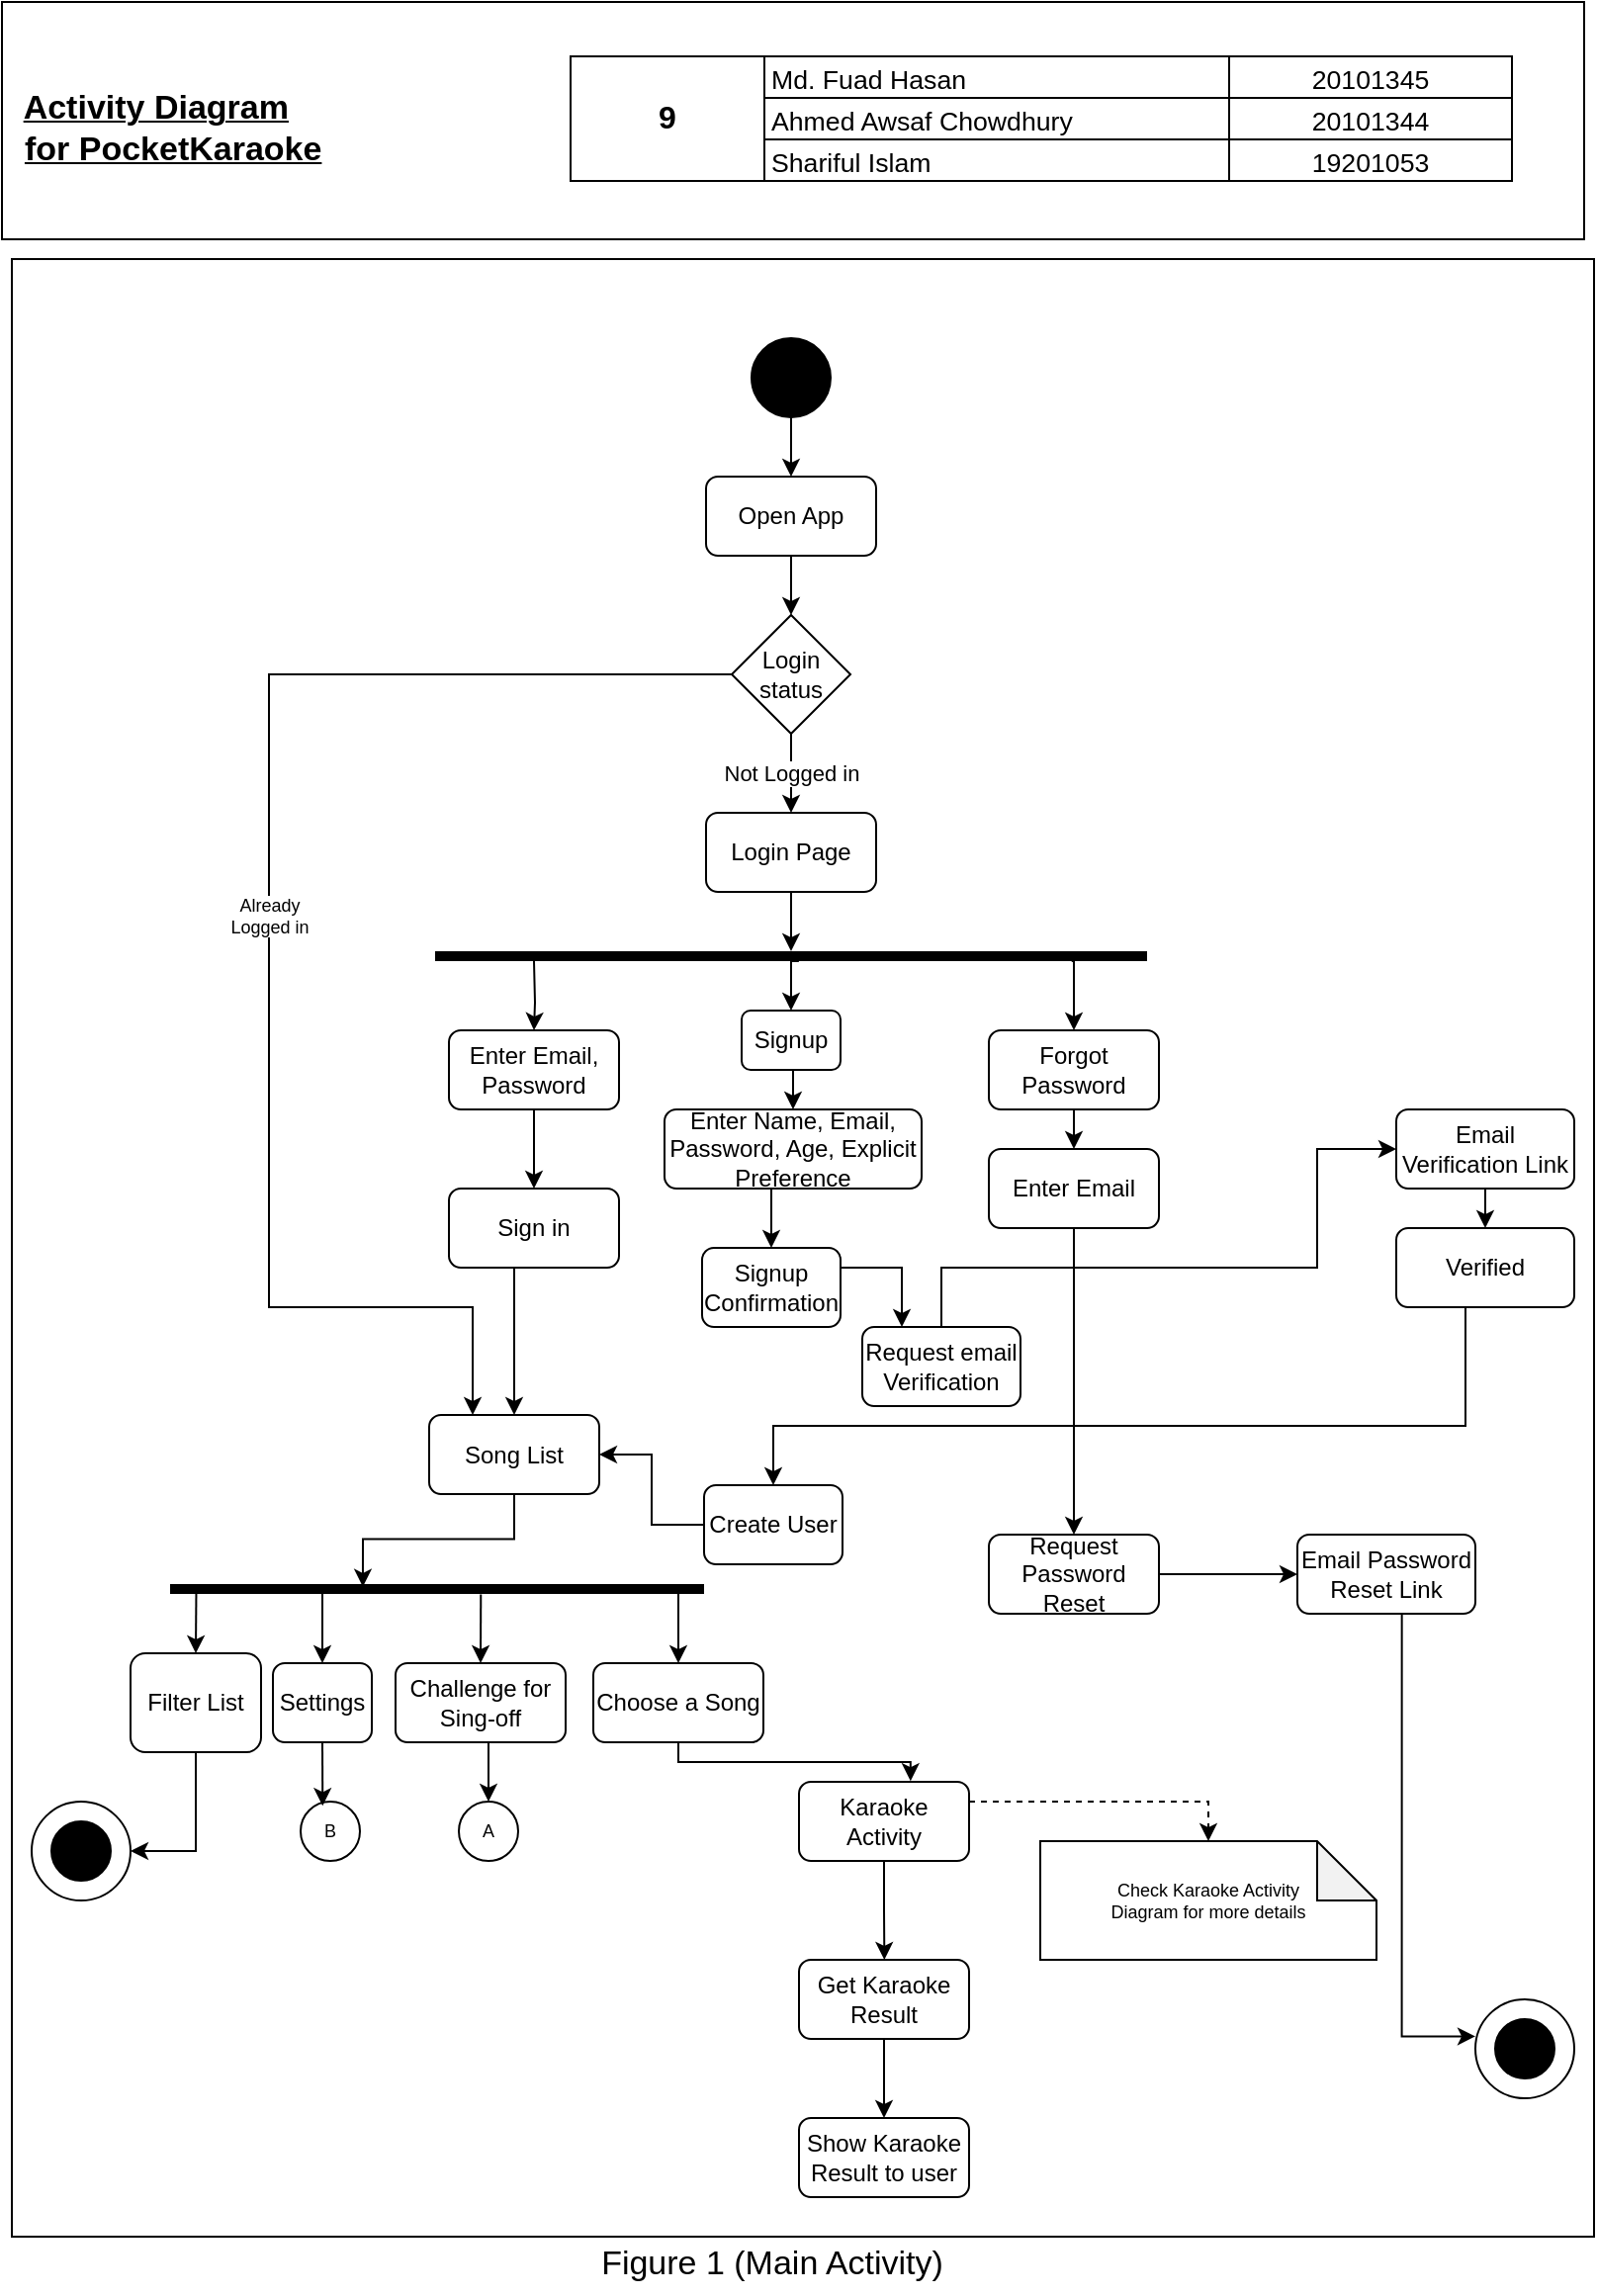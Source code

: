 <mxfile version="17.1.3" type="github" pages="3">
  <diagram id="SwOlQ44JjjMgAEKJbSNY" name="Page-1">
    <mxGraphModel dx="1683" dy="920" grid="1" gridSize="10" guides="1" tooltips="1" connect="1" arrows="1" fold="1" page="1" pageScale="1" pageWidth="827" pageHeight="1169" math="0" shadow="0">
      <root>
        <mxCell id="0" />
        <mxCell id="1" parent="0" />
        <mxCell id="iXzzo_EkwVrkB9ciiKz4-1" value="" style="ellipse;whiteSpace=wrap;html=1;aspect=fixed;fillColor=#000;" vertex="1" parent="1">
          <mxGeometry x="387" y="180" width="40" height="40" as="geometry" />
        </mxCell>
        <mxCell id="iXzzo_EkwVrkB9ciiKz4-2" value="Open App" style="rounded=1;whiteSpace=wrap;html=1;fillColor=none;" vertex="1" parent="1">
          <mxGeometry x="364" y="250" width="86" height="40" as="geometry" />
        </mxCell>
        <mxCell id="Ku8oSR4c3wsGzaAqycs_-16" value="&lt;div&gt;Already&lt;/div&gt;&lt;div&gt;Logged in&lt;/div&gt;" style="edgeStyle=orthogonalEdgeStyle;rounded=0;orthogonalLoop=1;jettySize=auto;html=1;exitX=0;exitY=0.5;exitDx=0;exitDy=0;fontSize=9;strokeWidth=1;entryX=0.25;entryY=0;entryDx=0;entryDy=0;" edge="1" parent="1" source="iXzzo_EkwVrkB9ciiKz4-4" target="iXzzo_EkwVrkB9ciiKz4-37">
          <mxGeometry relative="1" as="geometry">
            <mxPoint x="113" y="740" as="targetPoint" />
            <Array as="points">
              <mxPoint x="143" y="350" />
              <mxPoint x="143" y="670" />
              <mxPoint x="246" y="670" />
              <mxPoint x="246" y="725" />
            </Array>
          </mxGeometry>
        </mxCell>
        <mxCell id="iXzzo_EkwVrkB9ciiKz4-4" value="Login status" style="rhombus;whiteSpace=wrap;html=1;fillColor=none;" vertex="1" parent="1">
          <mxGeometry x="377" y="320" width="60" height="60" as="geometry" />
        </mxCell>
        <mxCell id="iXzzo_EkwVrkB9ciiKz4-7" value="Login Page" style="rounded=1;whiteSpace=wrap;html=1;fillColor=none;" vertex="1" parent="1">
          <mxGeometry x="364" y="420" width="86" height="40" as="geometry" />
        </mxCell>
        <mxCell id="iXzzo_EkwVrkB9ciiKz4-9" value="" style="endArrow=classic;html=1;rounded=0;exitX=0.5;exitY=1;exitDx=0;exitDy=0;" edge="1" parent="1" source="iXzzo_EkwVrkB9ciiKz4-1">
          <mxGeometry width="50" height="50" relative="1" as="geometry">
            <mxPoint x="403" y="620" as="sourcePoint" />
            <mxPoint x="407" y="250" as="targetPoint" />
          </mxGeometry>
        </mxCell>
        <mxCell id="iXzzo_EkwVrkB9ciiKz4-10" value="" style="endArrow=classic;html=1;rounded=0;exitX=0.5;exitY=1;exitDx=0;exitDy=0;entryX=0.5;entryY=0;entryDx=0;entryDy=0;" edge="1" parent="1" source="iXzzo_EkwVrkB9ciiKz4-2" target="iXzzo_EkwVrkB9ciiKz4-4">
          <mxGeometry width="50" height="50" relative="1" as="geometry">
            <mxPoint x="417" y="230" as="sourcePoint" />
            <mxPoint x="417" y="260" as="targetPoint" />
          </mxGeometry>
        </mxCell>
        <mxCell id="iXzzo_EkwVrkB9ciiKz4-11" value="Not Logged in" style="endArrow=classic;html=1;rounded=0;exitX=0.5;exitY=1;exitDx=0;exitDy=0;entryX=0.5;entryY=0;entryDx=0;entryDy=0;" edge="1" parent="1" source="iXzzo_EkwVrkB9ciiKz4-4" target="iXzzo_EkwVrkB9ciiKz4-7">
          <mxGeometry width="50" height="50" relative="1" as="geometry">
            <mxPoint x="427" y="240" as="sourcePoint" />
            <mxPoint x="427" y="270" as="targetPoint" />
          </mxGeometry>
        </mxCell>
        <mxCell id="iXzzo_EkwVrkB9ciiKz4-26" value="" style="edgeStyle=orthogonalEdgeStyle;rounded=0;orthogonalLoop=1;jettySize=auto;html=1;strokeWidth=1;" edge="1" parent="1" source="iXzzo_EkwVrkB9ciiKz4-7" target="iXzzo_EkwVrkB9ciiKz4-15">
          <mxGeometry relative="1" as="geometry" />
        </mxCell>
        <mxCell id="iXzzo_EkwVrkB9ciiKz4-27" value="" style="edgeStyle=orthogonalEdgeStyle;rounded=0;orthogonalLoop=1;jettySize=auto;html=1;strokeWidth=1;" edge="1" parent="1" target="iXzzo_EkwVrkB9ciiKz4-18">
          <mxGeometry relative="1" as="geometry">
            <mxPoint x="277" y="495" as="sourcePoint" />
          </mxGeometry>
        </mxCell>
        <mxCell id="iXzzo_EkwVrkB9ciiKz4-15" value="" style="html=1;points=[];perimeter=orthogonalPerimeter;fillColor=#000000;strokeColor=none;direction=south;" vertex="1" parent="1">
          <mxGeometry x="227" y="490" width="360" height="5" as="geometry" />
        </mxCell>
        <mxCell id="iXzzo_EkwVrkB9ciiKz4-24" value="" style="edgeStyle=orthogonalEdgeStyle;rounded=0;orthogonalLoop=1;jettySize=auto;html=1;strokeWidth=1;" edge="1" parent="1" source="iXzzo_EkwVrkB9ciiKz4-18" target="iXzzo_EkwVrkB9ciiKz4-23">
          <mxGeometry relative="1" as="geometry" />
        </mxCell>
        <mxCell id="iXzzo_EkwVrkB9ciiKz4-18" value="Enter Email, Password" style="rounded=1;whiteSpace=wrap;html=1;fillColor=none;" vertex="1" parent="1">
          <mxGeometry x="234" y="530" width="86" height="40" as="geometry" />
        </mxCell>
        <mxCell id="iXzzo_EkwVrkB9ciiKz4-23" value="Sign in" style="rounded=1;whiteSpace=wrap;html=1;fillColor=none;" vertex="1" parent="1">
          <mxGeometry x="234" y="610" width="86" height="40" as="geometry" />
        </mxCell>
        <mxCell id="iXzzo_EkwVrkB9ciiKz4-30" value="Signup" style="rounded=1;whiteSpace=wrap;html=1;fillColor=none;" vertex="1" parent="1">
          <mxGeometry x="382" y="520" width="50" height="30" as="geometry" />
        </mxCell>
        <mxCell id="iXzzo_EkwVrkB9ciiKz4-31" value="" style="edgeStyle=orthogonalEdgeStyle;rounded=0;orthogonalLoop=1;jettySize=auto;html=1;strokeWidth=1;exitX=1;exitY=0.128;exitDx=0;exitDy=0;exitPerimeter=0;entryX=0.5;entryY=0;entryDx=0;entryDy=0;" edge="1" parent="1" target="iXzzo_EkwVrkB9ciiKz4-30">
          <mxGeometry relative="1" as="geometry">
            <mxPoint x="410.92" y="495" as="sourcePoint" />
            <mxPoint x="287.0" y="540" as="targetPoint" />
          </mxGeometry>
        </mxCell>
        <mxCell id="iXzzo_EkwVrkB9ciiKz4-47" style="edgeStyle=orthogonalEdgeStyle;rounded=0;orthogonalLoop=1;jettySize=auto;html=1;exitX=0.5;exitY=1;exitDx=0;exitDy=0;entryX=0.5;entryY=0;entryDx=0;entryDy=0;strokeWidth=1;" edge="1" parent="1" source="iXzzo_EkwVrkB9ciiKz4-34" target="iXzzo_EkwVrkB9ciiKz4-46">
          <mxGeometry relative="1" as="geometry" />
        </mxCell>
        <mxCell id="iXzzo_EkwVrkB9ciiKz4-34" value="Enter Name, Email, Password, Age, Explicit Preference" style="rounded=1;whiteSpace=wrap;html=1;fillColor=none;" vertex="1" parent="1">
          <mxGeometry x="343" y="570" width="130" height="40" as="geometry" />
        </mxCell>
        <mxCell id="iXzzo_EkwVrkB9ciiKz4-35" value="" style="edgeStyle=orthogonalEdgeStyle;rounded=0;orthogonalLoop=1;jettySize=auto;html=1;strokeWidth=1;exitX=0.5;exitY=1;exitDx=0;exitDy=0;entryX=0.5;entryY=0;entryDx=0;entryDy=0;" edge="1" parent="1" source="iXzzo_EkwVrkB9ciiKz4-30" target="iXzzo_EkwVrkB9ciiKz4-34">
          <mxGeometry relative="1" as="geometry">
            <mxPoint x="287" y="580" as="sourcePoint" />
            <mxPoint x="287" y="620" as="targetPoint" />
          </mxGeometry>
        </mxCell>
        <mxCell id="iXzzo_EkwVrkB9ciiKz4-44" style="edgeStyle=orthogonalEdgeStyle;rounded=0;orthogonalLoop=1;jettySize=auto;html=1;exitX=0.5;exitY=1;exitDx=0;exitDy=0;strokeWidth=1;entryX=0.283;entryY=0.639;entryDx=0;entryDy=0;entryPerimeter=0;" edge="1" parent="1" source="iXzzo_EkwVrkB9ciiKz4-37" target="Ku8oSR4c3wsGzaAqycs_-53">
          <mxGeometry relative="1" as="geometry">
            <mxPoint x="267" y="800" as="targetPoint" />
          </mxGeometry>
        </mxCell>
        <mxCell id="iXzzo_EkwVrkB9ciiKz4-37" value="Song List" style="rounded=1;whiteSpace=wrap;html=1;fillColor=none;" vertex="1" parent="1">
          <mxGeometry x="224" y="724.5" width="86" height="40" as="geometry" />
        </mxCell>
        <mxCell id="iXzzo_EkwVrkB9ciiKz4-38" value="" style="edgeStyle=orthogonalEdgeStyle;rounded=0;orthogonalLoop=1;jettySize=auto;html=1;strokeWidth=1;entryX=0.5;entryY=0;entryDx=0;entryDy=0;" edge="1" parent="1" target="iXzzo_EkwVrkB9ciiKz4-37">
          <mxGeometry relative="1" as="geometry">
            <mxPoint x="267" y="650" as="sourcePoint" />
            <mxPoint x="287" y="620" as="targetPoint" />
            <Array as="points">
              <mxPoint x="267" y="650" />
            </Array>
          </mxGeometry>
        </mxCell>
        <mxCell id="Ku8oSR4c3wsGzaAqycs_-45" style="edgeStyle=orthogonalEdgeStyle;rounded=0;orthogonalLoop=1;jettySize=auto;html=1;exitX=1;exitY=0.5;exitDx=0;exitDy=0;fontSize=9;strokeWidth=1;entryX=0.25;entryY=0;entryDx=0;entryDy=0;" edge="1" parent="1" source="iXzzo_EkwVrkB9ciiKz4-46" target="Ku8oSR4c3wsGzaAqycs_-41">
          <mxGeometry relative="1" as="geometry">
            <mxPoint x="593" y="660.19" as="targetPoint" />
            <Array as="points">
              <mxPoint x="432" y="650" />
              <mxPoint x="463" y="650" />
            </Array>
          </mxGeometry>
        </mxCell>
        <mxCell id="iXzzo_EkwVrkB9ciiKz4-46" value="Signup Confirmation" style="rounded=1;whiteSpace=wrap;html=1;fillColor=none;" vertex="1" parent="1">
          <mxGeometry x="362" y="640" width="70" height="40" as="geometry" />
        </mxCell>
        <mxCell id="Ku8oSR4c3wsGzaAqycs_-68" style="edgeStyle=orthogonalEdgeStyle;rounded=0;orthogonalLoop=1;jettySize=auto;html=1;exitX=0.5;exitY=1;exitDx=0;exitDy=0;entryX=0.656;entryY=-0.01;entryDx=0;entryDy=0;entryPerimeter=0;fontSize=9;strokeWidth=1;" edge="1" parent="1" source="GEpKxGbeazpcBlI93rhA-2" target="GEpKxGbeazpcBlI93rhA-10">
          <mxGeometry relative="1" as="geometry">
            <Array as="points">
              <mxPoint x="350" y="900" />
              <mxPoint x="467" y="900" />
            </Array>
          </mxGeometry>
        </mxCell>
        <mxCell id="bNm9Ex0dSpKw97dov9-s-2" style="edgeStyle=orthogonalEdgeStyle;rounded=0;orthogonalLoop=1;jettySize=auto;html=1;exitX=0.5;exitY=0;exitDx=0;exitDy=0;fontSize=9;strokeWidth=1;entryX=0.5;entryY=0;entryDx=0;entryDy=0;" edge="1" parent="1" target="GEpKxGbeazpcBlI93rhA-2">
          <mxGeometry relative="1" as="geometry">
            <mxPoint x="350" y="813" as="sourcePoint" />
          </mxGeometry>
        </mxCell>
        <mxCell id="GEpKxGbeazpcBlI93rhA-2" value="Choose a Song" style="rounded=1;whiteSpace=wrap;html=1;fillColor=none;" vertex="1" parent="1">
          <mxGeometry x="307" y="850" width="86" height="40" as="geometry" />
        </mxCell>
        <mxCell id="35vugy0JiGpQjGo1VTVt-1" style="edgeStyle=orthogonalEdgeStyle;rounded=0;orthogonalLoop=1;jettySize=auto;html=1;exitX=0.5;exitY=1;exitDx=0;exitDy=0;fontSize=9;strokeWidth=1;" edge="1" parent="1" source="GEpKxGbeazpcBlI93rhA-10">
          <mxGeometry relative="1" as="geometry">
            <mxPoint x="454.167" y="1000" as="targetPoint" />
          </mxGeometry>
        </mxCell>
        <mxCell id="35vugy0JiGpQjGo1VTVt-5" style="edgeStyle=orthogonalEdgeStyle;rounded=0;orthogonalLoop=1;jettySize=auto;html=1;exitX=1;exitY=0.25;exitDx=0;exitDy=0;entryX=0.5;entryY=0;entryDx=0;entryDy=0;entryPerimeter=0;fontSize=9;strokeWidth=1;dashed=1;" edge="1" parent="1" source="GEpKxGbeazpcBlI93rhA-10" target="35vugy0JiGpQjGo1VTVt-3">
          <mxGeometry relative="1" as="geometry" />
        </mxCell>
        <mxCell id="GEpKxGbeazpcBlI93rhA-10" value="Karaoke Activity" style="rounded=1;whiteSpace=wrap;html=1;fillColor=none;" vertex="1" parent="1">
          <mxGeometry x="411" y="910" width="86" height="40" as="geometry" />
        </mxCell>
        <mxCell id="Ku8oSR4c3wsGzaAqycs_-1" style="edgeStyle=orthogonalEdgeStyle;rounded=0;orthogonalLoop=1;jettySize=auto;html=1;entryX=0.5;entryY=0;entryDx=0;entryDy=0;strokeWidth=1;exitX=1;exitY=0.867;exitDx=0;exitDy=0;exitPerimeter=0;" edge="1" parent="1" target="Ku8oSR4c3wsGzaAqycs_-2">
          <mxGeometry relative="1" as="geometry">
            <mxPoint x="548.88" y="495" as="sourcePoint" />
          </mxGeometry>
        </mxCell>
        <mxCell id="Ku8oSR4c3wsGzaAqycs_-2" value="Forgot Password" style="rounded=1;whiteSpace=wrap;html=1;fillColor=none;" vertex="1" parent="1">
          <mxGeometry x="507" y="530" width="86" height="40" as="geometry" />
        </mxCell>
        <mxCell id="Ku8oSR4c3wsGzaAqycs_-3" style="edgeStyle=orthogonalEdgeStyle;rounded=0;orthogonalLoop=1;jettySize=auto;html=1;exitX=0.5;exitY=1;exitDx=0;exitDy=0;entryX=0.5;entryY=0;entryDx=0;entryDy=0;strokeWidth=1;" edge="1" parent="1" source="Ku8oSR4c3wsGzaAqycs_-4" target="Ku8oSR4c3wsGzaAqycs_-7">
          <mxGeometry relative="1" as="geometry" />
        </mxCell>
        <mxCell id="Ku8oSR4c3wsGzaAqycs_-4" value="Enter Email" style="rounded=1;whiteSpace=wrap;html=1;fillColor=none;" vertex="1" parent="1">
          <mxGeometry x="507" y="590" width="86" height="40" as="geometry" />
        </mxCell>
        <mxCell id="Ku8oSR4c3wsGzaAqycs_-5" value="" style="edgeStyle=orthogonalEdgeStyle;rounded=0;orthogonalLoop=1;jettySize=auto;html=1;strokeWidth=1;exitX=0.5;exitY=1;exitDx=0;exitDy=0;entryX=0.5;entryY=0;entryDx=0;entryDy=0;" edge="1" parent="1" source="Ku8oSR4c3wsGzaAqycs_-2" target="Ku8oSR4c3wsGzaAqycs_-4">
          <mxGeometry relative="1" as="geometry">
            <mxPoint x="701" y="590" as="sourcePoint" />
            <mxPoint x="701" y="630" as="targetPoint" />
          </mxGeometry>
        </mxCell>
        <mxCell id="Ku8oSR4c3wsGzaAqycs_-28" style="edgeStyle=orthogonalEdgeStyle;rounded=0;orthogonalLoop=1;jettySize=auto;html=1;exitX=1;exitY=0.5;exitDx=0;exitDy=0;entryX=0;entryY=0.5;entryDx=0;entryDy=0;fontSize=9;strokeWidth=1;" edge="1" parent="1" source="Ku8oSR4c3wsGzaAqycs_-7" target="Ku8oSR4c3wsGzaAqycs_-9">
          <mxGeometry relative="1" as="geometry" />
        </mxCell>
        <mxCell id="Ku8oSR4c3wsGzaAqycs_-7" value="Request Password Reset" style="rounded=1;whiteSpace=wrap;html=1;fillColor=none;" vertex="1" parent="1">
          <mxGeometry x="507" y="785" width="86" height="40" as="geometry" />
        </mxCell>
        <mxCell id="Ku8oSR4c3wsGzaAqycs_-29" style="edgeStyle=orthogonalEdgeStyle;rounded=0;orthogonalLoop=1;jettySize=auto;html=1;exitX=0.587;exitY=1;exitDx=0;exitDy=0;entryX=0;entryY=0.374;entryDx=0;entryDy=0;entryPerimeter=0;fontSize=9;strokeWidth=1;exitPerimeter=0;" edge="1" parent="1" source="Ku8oSR4c3wsGzaAqycs_-9" target="Ku8oSR4c3wsGzaAqycs_-10">
          <mxGeometry relative="1" as="geometry" />
        </mxCell>
        <mxCell id="Ku8oSR4c3wsGzaAqycs_-9" value="Email Password Reset Link" style="rounded=1;whiteSpace=wrap;html=1;fillColor=none;" vertex="1" parent="1">
          <mxGeometry x="663" y="785" width="90" height="40" as="geometry" />
        </mxCell>
        <mxCell id="Ku8oSR4c3wsGzaAqycs_-10" value="" style="ellipse;whiteSpace=wrap;html=1;aspect=fixed;fillColor=none;" vertex="1" parent="1">
          <mxGeometry x="753" y="1020" width="50" height="50" as="geometry" />
        </mxCell>
        <mxCell id="Ku8oSR4c3wsGzaAqycs_-11" value="" style="ellipse;whiteSpace=wrap;html=1;aspect=fixed;fillColor=#000;" vertex="1" parent="1">
          <mxGeometry x="763" y="1030" width="30" height="30" as="geometry" />
        </mxCell>
        <mxCell id="Ku8oSR4c3wsGzaAqycs_-40" style="edgeStyle=orthogonalEdgeStyle;rounded=0;orthogonalLoop=1;jettySize=auto;html=1;exitX=0;exitY=0.5;exitDx=0;exitDy=0;entryX=1;entryY=0.5;entryDx=0;entryDy=0;fontSize=9;strokeWidth=1;" edge="1" parent="1" source="Ku8oSR4c3wsGzaAqycs_-38" target="iXzzo_EkwVrkB9ciiKz4-37">
          <mxGeometry relative="1" as="geometry" />
        </mxCell>
        <mxCell id="Ku8oSR4c3wsGzaAqycs_-38" value="Create User" style="rounded=1;whiteSpace=wrap;html=1;fillColor=none;" vertex="1" parent="1">
          <mxGeometry x="363" y="760" width="70" height="40" as="geometry" />
        </mxCell>
        <mxCell id="Ku8oSR4c3wsGzaAqycs_-46" style="edgeStyle=orthogonalEdgeStyle;rounded=0;orthogonalLoop=1;jettySize=auto;html=1;exitX=0.439;exitY=1;exitDx=0;exitDy=0;entryX=0.5;entryY=0;entryDx=0;entryDy=0;fontSize=9;strokeWidth=1;exitPerimeter=0;" edge="1" parent="1" source="E5jYNcYpyVN1vQUPkAMD-8" target="Ku8oSR4c3wsGzaAqycs_-38">
          <mxGeometry relative="1" as="geometry">
            <mxPoint x="748" y="700" as="sourcePoint" />
            <Array as="points">
              <mxPoint x="748" y="670" />
              <mxPoint x="748" y="730" />
              <mxPoint x="398" y="730" />
            </Array>
          </mxGeometry>
        </mxCell>
        <mxCell id="E5jYNcYpyVN1vQUPkAMD-7" style="edgeStyle=orthogonalEdgeStyle;rounded=0;orthogonalLoop=1;jettySize=auto;html=1;exitX=0.5;exitY=0;exitDx=0;exitDy=0;entryX=0;entryY=0.5;entryDx=0;entryDy=0;fontSize=9;strokeWidth=1;" edge="1" parent="1" source="Ku8oSR4c3wsGzaAqycs_-41" target="E5jYNcYpyVN1vQUPkAMD-3">
          <mxGeometry relative="1" as="geometry">
            <Array as="points">
              <mxPoint x="483" y="650" />
              <mxPoint x="673" y="650" />
              <mxPoint x="673" y="590" />
            </Array>
          </mxGeometry>
        </mxCell>
        <mxCell id="Ku8oSR4c3wsGzaAqycs_-41" value="Request email Verification" style="rounded=1;whiteSpace=wrap;html=1;fillColor=none;" vertex="1" parent="1">
          <mxGeometry x="443" y="680" width="80" height="40" as="geometry" />
        </mxCell>
        <mxCell id="Ku8oSR4c3wsGzaAqycs_-53" value="" style="html=1;points=[];perimeter=orthogonalPerimeter;fillColor=#000000;strokeColor=none;direction=south;" vertex="1" parent="1">
          <mxGeometry x="93" y="810" width="270" height="5" as="geometry" />
        </mxCell>
        <mxCell id="It7IUri0nWaVNTVK5xb1-4" value="A" style="ellipse;whiteSpace=wrap;html=1;aspect=fixed;fontSize=9;fillColor=none;" vertex="1" parent="1">
          <mxGeometry x="239" y="920" width="30" height="30" as="geometry" />
        </mxCell>
        <mxCell id="bNm9Ex0dSpKw97dov9-s-4" style="edgeStyle=orthogonalEdgeStyle;rounded=0;orthogonalLoop=1;jettySize=auto;html=1;entryX=0.5;entryY=0;entryDx=0;entryDy=0;fontSize=9;strokeWidth=1;" edge="1" parent="1" target="bNm9Ex0dSpKw97dov9-s-3">
          <mxGeometry relative="1" as="geometry">
            <mxPoint x="236" y="814" as="sourcePoint" />
          </mxGeometry>
        </mxCell>
        <mxCell id="TISoO1vhTal3V3uhEc0p-1" style="edgeStyle=orthogonalEdgeStyle;rounded=0;orthogonalLoop=1;jettySize=auto;html=1;exitX=0.5;exitY=1;exitDx=0;exitDy=0;entryX=0.371;entryY=0.071;entryDx=0;entryDy=0;entryPerimeter=0;fontSize=9;strokeWidth=1;" edge="1" parent="1" source="bNm9Ex0dSpKw97dov9-s-3" target="bNm9Ex0dSpKw97dov9-s-6">
          <mxGeometry relative="1" as="geometry" />
        </mxCell>
        <mxCell id="bNm9Ex0dSpKw97dov9-s-3" value="Settings" style="rounded=1;whiteSpace=wrap;html=1;fillColor=none;" vertex="1" parent="1">
          <mxGeometry x="145" y="850" width="50" height="40" as="geometry" />
        </mxCell>
        <mxCell id="bNm9Ex0dSpKw97dov9-s-6" value="B" style="ellipse;whiteSpace=wrap;html=1;aspect=fixed;fontSize=9;fillColor=none;" vertex="1" parent="1">
          <mxGeometry x="159" y="920" width="30" height="30" as="geometry" />
        </mxCell>
        <mxCell id="sTmWJrZEQL3zvbqJN51C-2" style="edgeStyle=orthogonalEdgeStyle;rounded=0;orthogonalLoop=1;jettySize=auto;html=1;exitX=0.829;exitY=0.951;exitDx=0;exitDy=0;entryX=0.5;entryY=0;entryDx=0;entryDy=0;fontSize=9;strokeWidth=1;exitPerimeter=0;" edge="1" parent="1" source="Ku8oSR4c3wsGzaAqycs_-53" target="sTmWJrZEQL3zvbqJN51C-1">
          <mxGeometry relative="1" as="geometry" />
        </mxCell>
        <mxCell id="sTmWJrZEQL3zvbqJN51C-5" style="edgeStyle=orthogonalEdgeStyle;rounded=0;orthogonalLoop=1;jettySize=auto;html=1;exitX=0.5;exitY=1;exitDx=0;exitDy=0;entryX=1;entryY=0.5;entryDx=0;entryDy=0;fontSize=9;strokeWidth=1;" edge="1" parent="1" source="sTmWJrZEQL3zvbqJN51C-1" target="sTmWJrZEQL3zvbqJN51C-3">
          <mxGeometry relative="1" as="geometry" />
        </mxCell>
        <mxCell id="sTmWJrZEQL3zvbqJN51C-1" value="Filter List" style="rounded=1;whiteSpace=wrap;html=1;fillColor=none;" vertex="1" parent="1">
          <mxGeometry x="73" y="845" width="66" height="50" as="geometry" />
        </mxCell>
        <mxCell id="sTmWJrZEQL3zvbqJN51C-3" value="" style="ellipse;whiteSpace=wrap;html=1;aspect=fixed;fillColor=none;" vertex="1" parent="1">
          <mxGeometry x="23" y="920" width="50" height="50" as="geometry" />
        </mxCell>
        <mxCell id="sTmWJrZEQL3zvbqJN51C-4" value="" style="ellipse;whiteSpace=wrap;html=1;aspect=fixed;fillColor=#000;" vertex="1" parent="1">
          <mxGeometry x="33" y="930" width="30" height="30" as="geometry" />
        </mxCell>
        <mxCell id="TISoO1vhTal3V3uhEc0p-5" style="edgeStyle=orthogonalEdgeStyle;rounded=0;orthogonalLoop=1;jettySize=auto;html=1;exitX=1.057;exitY=0.418;exitDx=0;exitDy=0;entryX=0.5;entryY=0;entryDx=0;entryDy=0;fontSize=9;strokeWidth=1;exitPerimeter=0;" edge="1" parent="1" source="Ku8oSR4c3wsGzaAqycs_-53" target="TISoO1vhTal3V3uhEc0p-2">
          <mxGeometry relative="1" as="geometry" />
        </mxCell>
        <mxCell id="TISoO1vhTal3V3uhEc0p-6" style="edgeStyle=orthogonalEdgeStyle;rounded=0;orthogonalLoop=1;jettySize=auto;html=1;exitX=0.5;exitY=1;exitDx=0;exitDy=0;entryX=0.5;entryY=0;entryDx=0;entryDy=0;fontSize=9;strokeWidth=1;" edge="1" parent="1" source="TISoO1vhTal3V3uhEc0p-2" target="It7IUri0nWaVNTVK5xb1-4">
          <mxGeometry relative="1" as="geometry" />
        </mxCell>
        <mxCell id="TISoO1vhTal3V3uhEc0p-2" value="Challenge for Sing-off" style="rounded=1;whiteSpace=wrap;html=1;fillColor=none;" vertex="1" parent="1">
          <mxGeometry x="207" y="850" width="86" height="40" as="geometry" />
        </mxCell>
        <mxCell id="35vugy0JiGpQjGo1VTVt-8" style="edgeStyle=orthogonalEdgeStyle;rounded=0;orthogonalLoop=1;jettySize=auto;html=1;exitX=0.5;exitY=1;exitDx=0;exitDy=0;entryX=0.5;entryY=0;entryDx=0;entryDy=0;fontSize=9;strokeWidth=1;" edge="1" parent="1" source="35vugy0JiGpQjGo1VTVt-2" target="35vugy0JiGpQjGo1VTVt-7">
          <mxGeometry relative="1" as="geometry" />
        </mxCell>
        <mxCell id="35vugy0JiGpQjGo1VTVt-2" value="Get Karaoke Result" style="rounded=1;whiteSpace=wrap;html=1;fillColor=none;" vertex="1" parent="1">
          <mxGeometry x="411" y="1000" width="86" height="40" as="geometry" />
        </mxCell>
        <mxCell id="35vugy0JiGpQjGo1VTVt-3" value="&lt;div&gt;Check Karaoke Activity&lt;/div&gt;&lt;div&gt;Diagram for more details&lt;/div&gt;" style="shape=note;whiteSpace=wrap;html=1;backgroundOutline=1;darkOpacity=0.05;fontSize=9;fillColor=none;" vertex="1" parent="1">
          <mxGeometry x="533" y="940" width="170" height="60" as="geometry" />
        </mxCell>
        <mxCell id="35vugy0JiGpQjGo1VTVt-7" value="Show Karaoke Result to user" style="rounded=1;whiteSpace=wrap;html=1;fillColor=none;" vertex="1" parent="1">
          <mxGeometry x="411" y="1080" width="86" height="40" as="geometry" />
        </mxCell>
        <mxCell id="E5jYNcYpyVN1vQUPkAMD-9" style="edgeStyle=orthogonalEdgeStyle;rounded=0;orthogonalLoop=1;jettySize=auto;html=1;exitX=0.5;exitY=1;exitDx=0;exitDy=0;entryX=0.5;entryY=0;entryDx=0;entryDy=0;fontSize=9;strokeWidth=1;" edge="1" parent="1" source="E5jYNcYpyVN1vQUPkAMD-3" target="E5jYNcYpyVN1vQUPkAMD-8">
          <mxGeometry relative="1" as="geometry" />
        </mxCell>
        <mxCell id="E5jYNcYpyVN1vQUPkAMD-3" value="Email Verification Link" style="rounded=1;whiteSpace=wrap;html=1;fillColor=none;" vertex="1" parent="1">
          <mxGeometry x="713" y="570" width="90" height="40" as="geometry" />
        </mxCell>
        <mxCell id="E5jYNcYpyVN1vQUPkAMD-8" value="Verified" style="rounded=1;whiteSpace=wrap;html=1;fillColor=none;" vertex="1" parent="1">
          <mxGeometry x="713" y="630" width="90" height="40" as="geometry" />
        </mxCell>
        <mxCell id="E5jYNcYpyVN1vQUPkAMD-11" value="" style="rounded=0;whiteSpace=wrap;html=1;fontSize=9;fillColor=none;" vertex="1" parent="1">
          <mxGeometry x="13" y="140" width="800" height="1000" as="geometry" />
        </mxCell>
        <mxCell id="E5jYNcYpyVN1vQUPkAMD-12" value="&lt;div align=&quot;left&quot;&gt;&lt;u&gt;&lt;b&gt;&lt;font style=&quot;font-size: 17px&quot;&gt;&lt;br&gt;&lt;/font&gt;&lt;/b&gt;&lt;/u&gt;&lt;/div&gt;&lt;div align=&quot;left&quot;&gt;&lt;u&gt;&lt;b&gt;&lt;font style=&quot;font-size: 17px&quot;&gt;&lt;br&gt;&lt;/font&gt;&lt;/b&gt;&lt;/u&gt;&lt;/div&gt;&lt;div align=&quot;left&quot;&gt;&lt;u&gt;&lt;b&gt;&lt;font style=&quot;font-size: 17px&quot;&gt;&lt;/font&gt;&lt;/b&gt;&lt;/u&gt;&lt;b&gt;&lt;font style=&quot;font-size: 17px&quot;&gt;&lt;span style=&quot;white-space: pre&quot;&gt;&lt;span style=&quot;white-space: pre&quot;&gt;	&lt;/span&gt;	&lt;/span&gt;&lt;/font&gt;&lt;/b&gt;&lt;u&gt;&lt;b&gt;&lt;font style=&quot;font-size: 17px&quot;&gt;Activity Diagram&lt;/font&gt;&lt;/b&gt;&lt;/u&gt;&lt;/div&gt;&lt;div align=&quot;left&quot;&gt;&lt;u&gt;&lt;b&gt;&lt;font style=&quot;font-size: 17px&quot;&gt;&lt;/font&gt;&lt;/b&gt;&lt;/u&gt;&lt;b&gt;&lt;font style=&quot;font-size: 17px&quot;&gt;&lt;span style=&quot;white-space: pre&quot;&gt;&lt;span style=&quot;white-space: pre&quot;&gt;	&lt;/span&gt;	&lt;/span&gt;&lt;/font&gt;&lt;/b&gt;&lt;u&gt;&lt;b&gt;&lt;font style=&quot;font-size: 17px&quot;&gt;for PocketKaraoke&lt;/font&gt;&lt;/b&gt;&lt;/u&gt;&lt;/div&gt;&lt;div align=&quot;left&quot;&gt;&lt;br&gt;&lt;/div&gt;&lt;div align=&quot;left&quot;&gt;&lt;br&gt;&lt;/div&gt;&lt;div align=&quot;left&quot;&gt;&lt;br&gt;&lt;/div&gt;" style="rounded=0;whiteSpace=wrap;html=1;fontSize=9;fillColor=none;align=left;" vertex="1" parent="1">
          <mxGeometry x="8" y="10" width="800" height="120" as="geometry" />
        </mxCell>
        <mxCell id="E5jYNcYpyVN1vQUPkAMD-13" value="&lt;table dir=&quot;ltr&quot; style=&quot;table-layout: fixed ; font-size: 10pt ; font-family: &amp;quot;arial&amp;quot; ; width: 0px ; border-collapse: collapse ; border: none&quot; cellspacing=&quot;0&quot; cellpadding=&quot;0&quot; border=&quot;1&quot;&gt;&lt;colgroup&gt;&lt;col width=&quot;98&quot;&gt;&lt;col width=&quot;235&quot;&gt;&lt;col width=&quot;143&quot;&gt;&lt;/colgroup&gt;&lt;tbody&gt;&lt;tr style=&quot;height: 21px&quot;&gt;&lt;td style=&quot;border-color: rgb(0, 0, 0); border-style: solid; border-width: 1px; overflow: hidden; padding: 0px 3px; vertical-align: middle; font-size: 12pt; font-weight: bold; overflow-wrap: break-word; text-align: center;&quot; rowspan=&quot;3&quot; colspan=&quot;1&quot;&gt;&lt;span&gt;&lt;div style=&quot;max-height: 63px&quot;&gt;9&lt;/div&gt;&lt;/span&gt;&lt;/td&gt;&lt;td style=&quot;border-top: 1px solid rgb(0, 0, 0); border-right: 1px solid rgb(0, 0, 0); border-bottom: 1px solid rgb(0, 0, 0); overflow: hidden; padding: 0px 3px; vertical-align: bottom; overflow-wrap: break-word;&quot;&gt;Md. Fuad Hasan&lt;/td&gt;&lt;td style=&quot;border-top: 1px solid rgb(0, 0, 0); border-right: 1px solid rgb(0, 0, 0); border-bottom: 1px solid rgb(0, 0, 0); overflow: hidden; padding: 0px 3px; vertical-align: bottom; overflow-wrap: break-word; text-align: center;&quot;&gt;20101345&lt;/td&gt;&lt;/tr&gt;&lt;tr style=&quot;height: 21px&quot;&gt;&lt;td style=&quot;border-right: 1px solid rgb(0, 0, 0); border-bottom: 1px solid rgb(0, 0, 0); overflow: hidden; padding: 0px 3px; vertical-align: bottom; overflow-wrap: break-word;&quot;&gt;Ahmed Awsaf Chowdhury&lt;/td&gt;&lt;td style=&quot;border-right: 1px solid rgb(0, 0, 0); border-bottom: 1px solid rgb(0, 0, 0); overflow: hidden; padding: 0px 3px; vertical-align: bottom; overflow-wrap: break-word; text-align: center;&quot;&gt;20101344&lt;/td&gt;&lt;/tr&gt;&lt;tr style=&quot;height: 21px&quot;&gt;&lt;td style=&quot;border-right: 1px solid rgb(0, 0, 0); border-bottom: 1px solid rgb(0, 0, 0); overflow: hidden; padding: 0px 3px; vertical-align: bottom; overflow-wrap: break-word;&quot;&gt;Shariful Islam&lt;/td&gt;&lt;td style=&quot;border-right: 1px solid rgb(0, 0, 0); border-bottom: 1px solid rgb(0, 0, 0); overflow: hidden; padding: 0px 3px; vertical-align: bottom; overflow-wrap: break-word; text-align: center;&quot;&gt;19201053&lt;/td&gt;&lt;/tr&gt;&lt;/tbody&gt;&lt;/table&gt;" style="text;whiteSpace=wrap;html=1;" vertex="1" parent="1">
          <mxGeometry x="293" y="30" width="500" height="80" as="geometry" />
        </mxCell>
        <mxCell id="Iztrir2imT0JGZdteM_K-1" value="Figure 1 (Main Activity)" style="text;html=1;align=center;verticalAlign=middle;resizable=0;points=[];autosize=1;strokeColor=none;fillColor=none;fontSize=17;" vertex="1" parent="1">
          <mxGeometry x="302" y="1139" width="190" height="30" as="geometry" />
        </mxCell>
      </root>
    </mxGraphModel>
  </diagram>
  <diagram id="JBQ7mL_UA6xaDC7Lzs7e" name="Page-2">
    <mxGraphModel dx="1683" dy="920" grid="1" gridSize="10" guides="1" tooltips="1" connect="1" arrows="1" fold="1" page="1" pageScale="1" pageWidth="827" pageHeight="1169" math="0" shadow="0">
      <root>
        <mxCell id="6dTAI8lzsTf6EWsbhZZA-0" />
        <mxCell id="6dTAI8lzsTf6EWsbhZZA-1" parent="6dTAI8lzsTf6EWsbhZZA-0" />
        <mxCell id="livz4g2hSIIBDJ7oqXg1-0" value="" style="rounded=0;whiteSpace=wrap;html=1;fontSize=17;fillColor=none;" vertex="1" parent="6dTAI8lzsTf6EWsbhZZA-1">
          <mxGeometry x="36" y="70" width="754" height="790" as="geometry" />
        </mxCell>
        <mxCell id="V8HO4vzaNfki4f1Nev2t-0" style="edgeStyle=orthogonalEdgeStyle;rounded=0;orthogonalLoop=1;jettySize=auto;html=1;exitX=0.5;exitY=1;exitDx=0;exitDy=0;fontSize=9;strokeWidth=1;entryX=-0.2;entryY=0.527;entryDx=0;entryDy=0;entryPerimeter=0;" edge="1" parent="6dTAI8lzsTf6EWsbhZZA-1" source="1eK3CummqFvWLiUxDRHZ-0" target="eK0c-Ri7cS91q-Lv8qHW-1">
          <mxGeometry relative="1" as="geometry">
            <mxPoint x="270" y="160" as="targetPoint" />
          </mxGeometry>
        </mxCell>
        <mxCell id="1eK3CummqFvWLiUxDRHZ-0" value="A" style="ellipse;whiteSpace=wrap;html=1;aspect=fixed;fontSize=9;fillColor=none;" vertex="1" parent="6dTAI8lzsTf6EWsbhZZA-1">
          <mxGeometry x="250" y="100" width="30" height="30" as="geometry" />
        </mxCell>
        <mxCell id="sAre973SK3LctooUeVW1-0" value="" style="ellipse;whiteSpace=wrap;html=1;aspect=fixed;fillColor=none;" vertex="1" parent="6dTAI8lzsTf6EWsbhZZA-1">
          <mxGeometry x="550" y="290" width="50" height="50" as="geometry" />
        </mxCell>
        <mxCell id="sAre973SK3LctooUeVW1-1" value="" style="ellipse;whiteSpace=wrap;html=1;aspect=fixed;fillColor=#000;" vertex="1" parent="6dTAI8lzsTf6EWsbhZZA-1">
          <mxGeometry x="560" y="300" width="30" height="30" as="geometry" />
        </mxCell>
        <mxCell id="PmvNfgJ1Snn2zLtYS_CF-3" style="edgeStyle=orthogonalEdgeStyle;rounded=0;orthogonalLoop=1;jettySize=auto;html=1;exitX=0.5;exitY=1;exitDx=0;exitDy=0;fontSize=9;strokeWidth=1;entryX=1;entryY=0.5;entryDx=0;entryDy=0;" edge="1" parent="6dTAI8lzsTf6EWsbhZZA-1" source="CkXAXAgCmt9FEh2l3ngX-0" target="sAre973SK3LctooUeVW1-0">
          <mxGeometry relative="1" as="geometry">
            <mxPoint x="451" y="320" as="targetPoint" />
            <Array as="points">
              <mxPoint x="733" y="315" />
            </Array>
          </mxGeometry>
        </mxCell>
        <mxCell id="CkXAXAgCmt9FEh2l3ngX-0" value="Set Favorite Genre" style="rounded=1;whiteSpace=wrap;html=1;fillColor=none;" vertex="1" parent="6dTAI8lzsTf6EWsbhZZA-1">
          <mxGeometry x="690" y="210" width="86" height="40" as="geometry" />
        </mxCell>
        <mxCell id="0IbWG7vu3AkiR-kzWMsv-0" style="edgeStyle=orthogonalEdgeStyle;rounded=0;orthogonalLoop=1;jettySize=auto;html=1;exitX=0.5;exitY=1;exitDx=0;exitDy=0;entryX=0.333;entryY=0.503;entryDx=0;entryDy=0;fontSize=9;strokeWidth=1;entryPerimeter=0;" edge="1" parent="6dTAI8lzsTf6EWsbhZZA-1" source="0IbWG7vu3AkiR-kzWMsv-1" target="IvYvrxatRTnsp2-ZieGR-1">
          <mxGeometry relative="1" as="geometry">
            <mxPoint x="676" y="170" as="targetPoint" />
          </mxGeometry>
        </mxCell>
        <mxCell id="0IbWG7vu3AkiR-kzWMsv-1" value="B" style="ellipse;whiteSpace=wrap;html=1;aspect=fixed;fontSize=9;fillColor=none;" vertex="1" parent="6dTAI8lzsTf6EWsbhZZA-1">
          <mxGeometry x="660" y="110" width="30" height="30" as="geometry" />
        </mxCell>
        <mxCell id="IvYvrxatRTnsp2-ZieGR-0" style="edgeStyle=orthogonalEdgeStyle;rounded=0;orthogonalLoop=1;jettySize=auto;html=1;exitX=0.5;exitY=0;exitDx=0;exitDy=0;fontSize=9;strokeWidth=1;entryX=0.5;entryY=0;entryDx=0;entryDy=0;" edge="1" parent="6dTAI8lzsTf6EWsbhZZA-1">
          <mxGeometry relative="1" as="geometry">
            <mxPoint x="737.0" y="173" as="sourcePoint" />
            <mxPoint x="737.0" y="210" as="targetPoint" />
          </mxGeometry>
        </mxCell>
        <mxCell id="IvYvrxatRTnsp2-ZieGR-1" value="" style="html=1;points=[];perimeter=orthogonalPerimeter;fillColor=#000000;strokeColor=none;direction=south;" vertex="1" parent="6dTAI8lzsTf6EWsbhZZA-1">
          <mxGeometry x="600" y="170" width="150" height="5" as="geometry" />
        </mxCell>
        <mxCell id="IvYvrxatRTnsp2-ZieGR-2" style="edgeStyle=orthogonalEdgeStyle;rounded=0;orthogonalLoop=1;jettySize=auto;html=1;exitX=0.834;exitY=0.825;exitDx=0;exitDy=0;entryX=0.5;entryY=0;entryDx=0;entryDy=0;fontSize=9;strokeWidth=1;exitPerimeter=0;" edge="1" parent="6dTAI8lzsTf6EWsbhZZA-1" source="IvYvrxatRTnsp2-ZieGR-1" target="IvYvrxatRTnsp2-ZieGR-3">
          <mxGeometry relative="1" as="geometry">
            <mxPoint x="623" y="210" as="targetPoint" />
          </mxGeometry>
        </mxCell>
        <mxCell id="PmvNfgJ1Snn2zLtYS_CF-2" style="edgeStyle=orthogonalEdgeStyle;rounded=0;orthogonalLoop=1;jettySize=auto;html=1;exitX=0.5;exitY=1;exitDx=0;exitDy=0;entryX=1;entryY=0;entryDx=0;entryDy=0;fontSize=9;strokeWidth=1;" edge="1" parent="6dTAI8lzsTf6EWsbhZZA-1" source="IvYvrxatRTnsp2-ZieGR-3" target="sAre973SK3LctooUeVW1-0">
          <mxGeometry relative="1" as="geometry">
            <Array as="points">
              <mxPoint x="623" y="297" />
            </Array>
          </mxGeometry>
        </mxCell>
        <mxCell id="IvYvrxatRTnsp2-ZieGR-3" value="Explicit Toggle" style="rounded=1;whiteSpace=wrap;html=1;fillColor=none;" vertex="1" parent="6dTAI8lzsTf6EWsbhZZA-1">
          <mxGeometry x="590" y="210" width="66" height="50" as="geometry" />
        </mxCell>
        <mxCell id="eK0c-Ri7cS91q-Lv8qHW-1" value="" style="html=1;points=[];perimeter=orthogonalPerimeter;fillColor=#000000;strokeColor=none;direction=south;" vertex="1" parent="6dTAI8lzsTf6EWsbhZZA-1">
          <mxGeometry x="150" y="170" width="300" height="5" as="geometry" />
        </mxCell>
        <mxCell id="W2jLiPK4qrU0YfdjSIUN-2" style="edgeStyle=orthogonalEdgeStyle;rounded=0;orthogonalLoop=1;jettySize=auto;html=1;exitX=0.5;exitY=1;exitDx=0;exitDy=0;entryX=0.5;entryY=0;entryDx=0;entryDy=0;fontSize=9;strokeWidth=1;" edge="1" parent="6dTAI8lzsTf6EWsbhZZA-1" source="bWX8wckEvzCnfKdi-1Qq-19" target="W2jLiPK4qrU0YfdjSIUN-0">
          <mxGeometry relative="1" as="geometry">
            <mxPoint x="153" y="340.0" as="sourcePoint" />
          </mxGeometry>
        </mxCell>
        <mxCell id="eK0c-Ri7cS91q-Lv8qHW-7" style="edgeStyle=orthogonalEdgeStyle;rounded=0;orthogonalLoop=1;jettySize=auto;html=1;entryX=0.5;entryY=0;entryDx=0;entryDy=0;fontSize=9;strokeWidth=1;exitX=0.734;exitY=0.451;exitDx=0;exitDy=0;exitPerimeter=0;" edge="1" parent="6dTAI8lzsTf6EWsbhZZA-1" source="eK0c-Ri7cS91q-Lv8qHW-1">
          <mxGeometry relative="1" as="geometry">
            <mxPoint x="315" y="180" as="sourcePoint" />
            <mxPoint x="315" y="205.0" as="targetPoint" />
          </mxGeometry>
        </mxCell>
        <mxCell id="eK0c-Ri7cS91q-Lv8qHW-10" style="edgeStyle=orthogonalEdgeStyle;rounded=0;orthogonalLoop=1;jettySize=auto;html=1;exitX=0.833;exitY=0.135;exitDx=0;exitDy=0;entryX=0.5;entryY=0;entryDx=0;entryDy=0;fontSize=9;strokeWidth=1;exitPerimeter=0;" edge="1" parent="6dTAI8lzsTf6EWsbhZZA-1" source="eK0c-Ri7cS91q-Lv8qHW-1" target="eK0c-Ri7cS91q-Lv8qHW-8">
          <mxGeometry relative="1" as="geometry" />
        </mxCell>
        <mxCell id="eK0c-Ri7cS91q-Lv8qHW-11" style="edgeStyle=orthogonalEdgeStyle;rounded=0;orthogonalLoop=1;jettySize=auto;html=1;exitX=1;exitY=0.5;exitDx=0;exitDy=0;fontSize=9;strokeWidth=1;" edge="1" parent="6dTAI8lzsTf6EWsbhZZA-1" source="eK0c-Ri7cS91q-Lv8qHW-8" target="sAre973SK3LctooUeVW1-0">
          <mxGeometry relative="1" as="geometry" />
        </mxCell>
        <mxCell id="bWX8wckEvzCnfKdi-1Qq-28" style="edgeStyle=orthogonalEdgeStyle;rounded=0;orthogonalLoop=1;jettySize=auto;html=1;exitX=0.5;exitY=1;exitDx=0;exitDy=0;entryX=0.5;entryY=0;entryDx=0;entryDy=0;fontSize=9;strokeWidth=1;" edge="1" parent="6dTAI8lzsTf6EWsbhZZA-1" source="eK0c-Ri7cS91q-Lv8qHW-8" target="bWX8wckEvzCnfKdi-1Qq-26">
          <mxGeometry relative="1" as="geometry">
            <Array as="points">
              <mxPoint x="413" y="490" />
              <mxPoint x="335" y="490" />
            </Array>
          </mxGeometry>
        </mxCell>
        <mxCell id="eK0c-Ri7cS91q-Lv8qHW-8" value="Show Challenge History" style="rounded=1;whiteSpace=wrap;html=1;fillColor=none;" vertex="1" parent="6dTAI8lzsTf6EWsbhZZA-1">
          <mxGeometry x="380" y="205" width="66" height="50" as="geometry" />
        </mxCell>
        <mxCell id="v9XiHWw7e5qsVBoWrAgE-7" style="edgeStyle=orthogonalEdgeStyle;rounded=0;orthogonalLoop=1;jettySize=auto;html=1;exitX=1;exitY=0.5;exitDx=0;exitDy=0;entryX=0;entryY=0.5;entryDx=0;entryDy=0;fontSize=9;strokeWidth=1;" edge="1" parent="6dTAI8lzsTf6EWsbhZZA-1" source="W2jLiPK4qrU0YfdjSIUN-0" target="bWX8wckEvzCnfKdi-1Qq-2">
          <mxGeometry relative="1" as="geometry">
            <mxPoint x="153" y="360" as="targetPoint" />
            <Array as="points">
              <mxPoint x="230" y="380" />
              <mxPoint x="230" y="420" />
            </Array>
          </mxGeometry>
        </mxCell>
        <mxCell id="W2jLiPK4qrU0YfdjSIUN-0" value="Choose a Song" style="rounded=1;whiteSpace=wrap;html=1;fillColor=none;" vertex="1" parent="6dTAI8lzsTf6EWsbhZZA-1">
          <mxGeometry x="110" y="360" width="86" height="40" as="geometry" />
        </mxCell>
        <mxCell id="bWX8wckEvzCnfKdi-1Qq-5" style="edgeStyle=orthogonalEdgeStyle;rounded=0;orthogonalLoop=1;jettySize=auto;html=1;exitX=0.5;exitY=1;exitDx=0;exitDy=0;entryX=0.524;entryY=-0.027;entryDx=0;entryDy=0;fontSize=9;strokeWidth=1;entryPerimeter=0;" edge="1" parent="6dTAI8lzsTf6EWsbhZZA-1" target="bWX8wckEvzCnfKdi-1Qq-2">
          <mxGeometry relative="1" as="geometry">
            <mxPoint x="315" y="265.0" as="sourcePoint" />
            <Array as="points">
              <mxPoint x="315" y="390" />
              <mxPoint x="315" y="390" />
            </Array>
          </mxGeometry>
        </mxCell>
        <mxCell id="bWX8wckEvzCnfKdi-1Qq-6" value="Host" style="edgeLabel;html=1;align=center;verticalAlign=middle;resizable=0;points=[];fontSize=9;" vertex="1" connectable="0" parent="bWX8wckEvzCnfKdi-1Qq-5">
          <mxGeometry x="-0.214" y="-1" relative="1" as="geometry">
            <mxPoint as="offset" />
          </mxGeometry>
        </mxCell>
        <mxCell id="bWX8wckEvzCnfKdi-1Qq-1" style="edgeStyle=orthogonalEdgeStyle;rounded=0;orthogonalLoop=1;jettySize=auto;html=1;exitX=1;exitY=0.25;exitDx=0;exitDy=0;entryX=0;entryY=0.5;entryDx=0;entryDy=0;entryPerimeter=0;fontSize=9;strokeWidth=1;dashed=1;" edge="1" parent="6dTAI8lzsTf6EWsbhZZA-1" source="bWX8wckEvzCnfKdi-1Qq-2" target="bWX8wckEvzCnfKdi-1Qq-4">
          <mxGeometry relative="1" as="geometry" />
        </mxCell>
        <mxCell id="bWX8wckEvzCnfKdi-1Qq-12" value="" style="edgeStyle=orthogonalEdgeStyle;rounded=0;orthogonalLoop=1;jettySize=auto;html=1;fontSize=9;strokeWidth=1;exitX=0;exitY=0.75;exitDx=0;exitDy=0;entryX=0.5;entryY=0;entryDx=0;entryDy=0;" edge="1" parent="6dTAI8lzsTf6EWsbhZZA-1" source="bWX8wckEvzCnfKdi-1Qq-2" target="bWX8wckEvzCnfKdi-1Qq-3">
          <mxGeometry relative="1" as="geometry">
            <mxPoint x="300" y="430.004" as="sourcePoint" />
            <Array as="points">
              <mxPoint x="113" y="430" />
            </Array>
          </mxGeometry>
        </mxCell>
        <mxCell id="bWX8wckEvzCnfKdi-1Qq-2" value="Karaoke Activity" style="rounded=1;whiteSpace=wrap;html=1;fillColor=none;" vertex="1" parent="6dTAI8lzsTf6EWsbhZZA-1">
          <mxGeometry x="270" y="400" width="86" height="40" as="geometry" />
        </mxCell>
        <mxCell id="bWX8wckEvzCnfKdi-1Qq-13" value="" style="edgeStyle=orthogonalEdgeStyle;rounded=0;orthogonalLoop=1;jettySize=auto;html=1;fontSize=9;strokeWidth=1;entryX=0.5;entryY=0;entryDx=0;entryDy=0;exitX=0.5;exitY=1;exitDx=0;exitDy=0;" edge="1" parent="6dTAI8lzsTf6EWsbhZZA-1" source="bWX8wckEvzCnfKdi-1Qq-3" target="bWX8wckEvzCnfKdi-1Qq-8">
          <mxGeometry relative="1" as="geometry" />
        </mxCell>
        <mxCell id="bWX8wckEvzCnfKdi-1Qq-3" value="Get Karaoke Result" style="rounded=1;whiteSpace=wrap;html=1;fillColor=none;" vertex="1" parent="6dTAI8lzsTf6EWsbhZZA-1">
          <mxGeometry x="70" y="489.97" width="86" height="40" as="geometry" />
        </mxCell>
        <mxCell id="bWX8wckEvzCnfKdi-1Qq-4" value="&lt;div align=&quot;left&quot;&gt;Check Karaoke &lt;br&gt;&lt;/div&gt;&lt;div align=&quot;left&quot;&gt;Activity Diagram&lt;/div&gt;&lt;div align=&quot;left&quot;&gt;for more details&lt;/div&gt;" style="shape=note;whiteSpace=wrap;html=1;backgroundOutline=1;darkOpacity=0.05;fontSize=9;fillColor=none;align=left;" vertex="1" parent="6dTAI8lzsTf6EWsbhZZA-1">
          <mxGeometry x="430" y="380" width="110" height="60" as="geometry" />
        </mxCell>
        <mxCell id="bWX8wckEvzCnfKdi-1Qq-15" style="edgeStyle=orthogonalEdgeStyle;rounded=0;orthogonalLoop=1;jettySize=auto;html=1;exitX=0.5;exitY=1;exitDx=0;exitDy=0;entryX=0.5;entryY=0;entryDx=0;entryDy=0;fontSize=9;strokeWidth=1;" edge="1" parent="6dTAI8lzsTf6EWsbhZZA-1" source="bWX8wckEvzCnfKdi-1Qq-8" target="bWX8wckEvzCnfKdi-1Qq-14">
          <mxGeometry relative="1" as="geometry" />
        </mxCell>
        <mxCell id="bWX8wckEvzCnfKdi-1Qq-8" value="Wait for opponents Result" style="rounded=1;whiteSpace=wrap;html=1;fillColor=none;" vertex="1" parent="6dTAI8lzsTf6EWsbhZZA-1">
          <mxGeometry x="70" y="569.97" width="86" height="40" as="geometry" />
        </mxCell>
        <mxCell id="bWX8wckEvzCnfKdi-1Qq-25" value="" style="edgeStyle=orthogonalEdgeStyle;rounded=0;orthogonalLoop=1;jettySize=auto;html=1;fontSize=9;strokeWidth=1;entryX=0.5;entryY=0;entryDx=0;entryDy=0;exitX=0.5;exitY=1;exitDx=0;exitDy=0;" edge="1" parent="6dTAI8lzsTf6EWsbhZZA-1" source="bWX8wckEvzCnfKdi-1Qq-14" target="bWX8wckEvzCnfKdi-1Qq-16">
          <mxGeometry relative="1" as="geometry">
            <mxPoint x="140" y="710" as="sourcePoint" />
            <Array as="points" />
          </mxGeometry>
        </mxCell>
        <mxCell id="bWX8wckEvzCnfKdi-1Qq-14" value="Receive opponents Result" style="rounded=1;whiteSpace=wrap;html=1;fillColor=none;" vertex="1" parent="6dTAI8lzsTf6EWsbhZZA-1">
          <mxGeometry x="70" y="649.97" width="86" height="40" as="geometry" />
        </mxCell>
        <mxCell id="lootvOA2nEdp-v8AZ_6A-1" style="edgeStyle=orthogonalEdgeStyle;rounded=0;orthogonalLoop=1;jettySize=auto;html=1;exitX=0.5;exitY=1;exitDx=0;exitDy=0;entryX=0;entryY=0.75;entryDx=0;entryDy=0;fontSize=9;strokeWidth=1;" edge="1" parent="6dTAI8lzsTf6EWsbhZZA-1" source="bWX8wckEvzCnfKdi-1Qq-16" target="lootvOA2nEdp-v8AZ_6A-0">
          <mxGeometry relative="1" as="geometry" />
        </mxCell>
        <mxCell id="bWX8wckEvzCnfKdi-1Qq-16" value="Calculate Challenge Result" style="rounded=1;whiteSpace=wrap;html=1;fillColor=none;" vertex="1" parent="6dTAI8lzsTf6EWsbhZZA-1">
          <mxGeometry x="70" y="729.97" width="86" height="40" as="geometry" />
        </mxCell>
        <mxCell id="bWX8wckEvzCnfKdi-1Qq-18" value="Receive Challenge" style="rounded=1;whiteSpace=wrap;html=1;fillColor=none;" vertex="1" parent="6dTAI8lzsTf6EWsbhZZA-1">
          <mxGeometry x="280" y="205" width="66" height="50" as="geometry" />
        </mxCell>
        <mxCell id="bWX8wckEvzCnfKdi-1Qq-19" value="Send Challenge" style="rounded=1;whiteSpace=wrap;html=1;fillColor=none;" vertex="1" parent="6dTAI8lzsTf6EWsbhZZA-1">
          <mxGeometry x="140" y="205" width="66" height="50" as="geometry" />
        </mxCell>
        <mxCell id="bWX8wckEvzCnfKdi-1Qq-22" style="edgeStyle=orthogonalEdgeStyle;rounded=0;orthogonalLoop=1;jettySize=auto;html=1;entryX=0.5;entryY=0;entryDx=0;entryDy=0;fontSize=9;strokeWidth=1;exitX=0.734;exitY=0.923;exitDx=0;exitDy=0;exitPerimeter=0;" edge="1" parent="6dTAI8lzsTf6EWsbhZZA-1" source="eK0c-Ri7cS91q-Lv8qHW-1" target="bWX8wckEvzCnfKdi-1Qq-19">
          <mxGeometry relative="1" as="geometry">
            <mxPoint x="170" y="175" as="sourcePoint" />
            <mxPoint x="325" y="215.0" as="targetPoint" />
          </mxGeometry>
        </mxCell>
        <mxCell id="bWX8wckEvzCnfKdi-1Qq-26" value="Challenge History" style="rounded=0;whiteSpace=wrap;html=1;fontSize=9;fillColor=none;" vertex="1" parent="6dTAI8lzsTf6EWsbhZZA-1">
          <mxGeometry x="290" y="629.97" width="90" height="40.03" as="geometry" />
        </mxCell>
        <mxCell id="lootvOA2nEdp-v8AZ_6A-2" style="edgeStyle=orthogonalEdgeStyle;rounded=0;orthogonalLoop=1;jettySize=auto;html=1;exitX=1;exitY=0.5;exitDx=0;exitDy=0;entryX=0.5;entryY=1;entryDx=0;entryDy=0;fontSize=9;strokeWidth=1;" edge="1" parent="6dTAI8lzsTf6EWsbhZZA-1" source="lootvOA2nEdp-v8AZ_6A-0" target="bWX8wckEvzCnfKdi-1Qq-26">
          <mxGeometry relative="1" as="geometry" />
        </mxCell>
        <mxCell id="lootvOA2nEdp-v8AZ_6A-3" style="edgeStyle=orthogonalEdgeStyle;rounded=0;orthogonalLoop=1;jettySize=auto;html=1;exitX=1;exitY=0.75;exitDx=0;exitDy=0;entryX=0.5;entryY=1;entryDx=0;entryDy=0;fontSize=9;strokeWidth=1;" edge="1" parent="6dTAI8lzsTf6EWsbhZZA-1" source="lootvOA2nEdp-v8AZ_6A-0" target="sAre973SK3LctooUeVW1-0">
          <mxGeometry relative="1" as="geometry" />
        </mxCell>
        <mxCell id="lootvOA2nEdp-v8AZ_6A-0" value="Save Challenge Result" style="rounded=1;whiteSpace=wrap;html=1;fillColor=none;" vertex="1" parent="6dTAI8lzsTf6EWsbhZZA-1">
          <mxGeometry x="206" y="790" width="86" height="40" as="geometry" />
        </mxCell>
        <mxCell id="DOrexw-Iog4XrlTNtxMJ-0" value="Figure 2 (Main Activity)" style="text;html=1;align=center;verticalAlign=middle;resizable=0;points=[];autosize=1;strokeColor=none;fillColor=none;fontSize=17;" vertex="1" parent="6dTAI8lzsTf6EWsbhZZA-1">
          <mxGeometry x="301" y="860" width="190" height="30" as="geometry" />
        </mxCell>
      </root>
    </mxGraphModel>
  </diagram>
  <diagram id="O1OcKHMLll8A9CgtEVuW" name="Page-3">
    <mxGraphModel dx="1683" dy="920" grid="1" gridSize="10" guides="1" tooltips="1" connect="1" arrows="1" fold="1" page="1" pageScale="1" pageWidth="827" pageHeight="1169" math="0" shadow="0">
      <root>
        <mxCell id="VZ6vIQ84VBqLmPWtQ-NG-0" />
        <mxCell id="VZ6vIQ84VBqLmPWtQ-NG-1" parent="VZ6vIQ84VBqLmPWtQ-NG-0" />
        <mxCell id="xSYynxec1dpajNikotHI-2" value="" style="rounded=0;whiteSpace=wrap;html=1;fontSize=17;fillColor=none;" vertex="1" parent="VZ6vIQ84VBqLmPWtQ-NG-1">
          <mxGeometry x="18" y="40" width="790" height="600" as="geometry" />
        </mxCell>
        <mxCell id="VZ6vIQ84VBqLmPWtQ-NG-3" style="edgeStyle=orthogonalEdgeStyle;rounded=0;orthogonalLoop=1;jettySize=auto;html=1;exitX=0.5;exitY=1;exitDx=0;exitDy=0;entryX=0.133;entryY=0.55;entryDx=0;entryDy=0;entryPerimeter=0;fontSize=9;strokeWidth=1;" edge="1" parent="VZ6vIQ84VBqLmPWtQ-NG-1" source="VZ6vIQ84VBqLmPWtQ-NG-4" target="VZ6vIQ84VBqLmPWtQ-NG-5">
          <mxGeometry relative="1" as="geometry">
            <Array as="points">
              <mxPoint x="454" y="180" />
              <mxPoint x="331" y="180" />
            </Array>
          </mxGeometry>
        </mxCell>
        <mxCell id="VZ6vIQ84VBqLmPWtQ-NG-4" value="Karaoke Activity" style="rounded=1;whiteSpace=wrap;html=1;fillColor=none;" vertex="1" parent="VZ6vIQ84VBqLmPWtQ-NG-1">
          <mxGeometry x="411" y="130" width="86" height="40" as="geometry" />
        </mxCell>
        <mxCell id="VZ6vIQ84VBqLmPWtQ-NG-5" value="" style="html=1;points=[];perimeter=orthogonalPerimeter;fillColor=#000000;strokeColor=none;direction=south;" vertex="1" parent="VZ6vIQ84VBqLmPWtQ-NG-1">
          <mxGeometry x="133" y="200" width="440" height="5" as="geometry" />
        </mxCell>
        <mxCell id="VZ6vIQ84VBqLmPWtQ-NG-7" style="edgeStyle=orthogonalEdgeStyle;rounded=0;orthogonalLoop=1;jettySize=auto;html=1;exitX=0.852;exitY=1.025;exitDx=0;exitDy=0;entryX=0;entryY=0.5;entryDx=0;entryDy=0;fontSize=9;strokeWidth=1;exitPerimeter=0;" edge="1" parent="VZ6vIQ84VBqLmPWtQ-NG-1" source="VZ6vIQ84VBqLmPWtQ-NG-8" target="VZ6vIQ84VBqLmPWtQ-NG-32">
          <mxGeometry relative="1" as="geometry">
            <Array as="points">
              <mxPoint x="79" y="450" />
              <mxPoint x="473" y="450" />
              <mxPoint x="473" y="251" />
            </Array>
          </mxGeometry>
        </mxCell>
        <mxCell id="xSYynxec1dpajNikotHI-1" style="edgeStyle=orthogonalEdgeStyle;rounded=0;orthogonalLoop=1;jettySize=auto;html=1;exitX=1;exitY=0.5;exitDx=0;exitDy=0;fontSize=17;strokeWidth=1;" edge="1" parent="VZ6vIQ84VBqLmPWtQ-NG-1" source="VZ6vIQ84VBqLmPWtQ-NG-8">
          <mxGeometry relative="1" as="geometry">
            <mxPoint x="318" y="420" as="targetPoint" />
          </mxGeometry>
        </mxCell>
        <mxCell id="VZ6vIQ84VBqLmPWtQ-NG-8" value="Recorded Audio" style="rounded=0;whiteSpace=wrap;html=1;fillColor=none;" vertex="1" parent="VZ6vIQ84VBqLmPWtQ-NG-1">
          <mxGeometry x="28" y="400" width="60" height="40" as="geometry" />
        </mxCell>
        <mxCell id="VZ6vIQ84VBqLmPWtQ-NG-9" style="edgeStyle=orthogonalEdgeStyle;rounded=0;orthogonalLoop=1;jettySize=auto;html=1;exitX=0.5;exitY=1;exitDx=0;exitDy=0;entryX=0.156;entryY=0.473;entryDx=0;entryDy=0;entryPerimeter=0;fontSize=9;strokeWidth=1;" edge="1" parent="VZ6vIQ84VBqLmPWtQ-NG-1" source="VZ6vIQ84VBqLmPWtQ-NG-11" target="VZ6vIQ84VBqLmPWtQ-NG-15">
          <mxGeometry relative="1" as="geometry" />
        </mxCell>
        <mxCell id="VZ6vIQ84VBqLmPWtQ-NG-10" style="edgeStyle=orthogonalEdgeStyle;rounded=0;orthogonalLoop=1;jettySize=auto;html=1;entryX=0.5;entryY=0;entryDx=0;entryDy=0;fontSize=9;strokeWidth=1;" edge="1" parent="VZ6vIQ84VBqLmPWtQ-NG-1" target="VZ6vIQ84VBqLmPWtQ-NG-11">
          <mxGeometry relative="1" as="geometry">
            <mxPoint x="170" y="203" as="sourcePoint" />
          </mxGeometry>
        </mxCell>
        <mxCell id="VZ6vIQ84VBqLmPWtQ-NG-11" value="Start Karaoke" style="rounded=1;whiteSpace=wrap;html=1;fillColor=none;" vertex="1" parent="VZ6vIQ84VBqLmPWtQ-NG-1">
          <mxGeometry x="127" y="230" width="86" height="40" as="geometry" />
        </mxCell>
        <mxCell id="VZ6vIQ84VBqLmPWtQ-NG-12" style="edgeStyle=orthogonalEdgeStyle;rounded=0;orthogonalLoop=1;jettySize=auto;html=1;exitX=0.5;exitY=1;exitDx=0;exitDy=0;entryX=0.5;entryY=0;entryDx=0;entryDy=0;fontSize=9;strokeWidth=1;" edge="1" parent="VZ6vIQ84VBqLmPWtQ-NG-1" source="VZ6vIQ84VBqLmPWtQ-NG-14" target="VZ6vIQ84VBqLmPWtQ-NG-37">
          <mxGeometry relative="1" as="geometry" />
        </mxCell>
        <mxCell id="VZ6vIQ84VBqLmPWtQ-NG-13" style="edgeStyle=orthogonalEdgeStyle;rounded=0;orthogonalLoop=1;jettySize=auto;html=1;entryX=0.5;entryY=0;entryDx=0;entryDy=0;fontSize=9;strokeWidth=1;" edge="1" parent="VZ6vIQ84VBqLmPWtQ-NG-1" target="VZ6vIQ84VBqLmPWtQ-NG-14">
          <mxGeometry relative="1" as="geometry">
            <mxPoint x="336" y="203" as="sourcePoint" />
            <Array as="points" />
          </mxGeometry>
        </mxCell>
        <mxCell id="VZ6vIQ84VBqLmPWtQ-NG-14" value="Play" style="rounded=1;whiteSpace=wrap;html=1;fillColor=none;" vertex="1" parent="VZ6vIQ84VBqLmPWtQ-NG-1">
          <mxGeometry x="293" y="230" width="86" height="40" as="geometry" />
        </mxCell>
        <mxCell id="VZ6vIQ84VBqLmPWtQ-NG-15" value="" style="html=1;points=[];perimeter=orthogonalPerimeter;fillColor=#000000;strokeColor=none;direction=south;" vertex="1" parent="VZ6vIQ84VBqLmPWtQ-NG-1">
          <mxGeometry x="117" y="306.72" width="106" height="5" as="geometry" />
        </mxCell>
        <mxCell id="VZ6vIQ84VBqLmPWtQ-NG-16" style="edgeStyle=orthogonalEdgeStyle;rounded=0;orthogonalLoop=1;jettySize=auto;html=1;entryX=0.542;entryY=-0.02;entryDx=0;entryDy=0;strokeWidth=1;exitX=1;exitY=0.867;exitDx=0;exitDy=0;exitPerimeter=0;entryPerimeter=0;" edge="1" parent="VZ6vIQ84VBqLmPWtQ-NG-1" source="VZ6vIQ84VBqLmPWtQ-NG-15" target="VZ6vIQ84VBqLmPWtQ-NG-20">
          <mxGeometry relative="1" as="geometry">
            <mxPoint x="49.0" y="336.72" as="targetPoint" />
          </mxGeometry>
        </mxCell>
        <mxCell id="VZ6vIQ84VBqLmPWtQ-NG-17" value="" style="edgeStyle=orthogonalEdgeStyle;rounded=0;orthogonalLoop=1;jettySize=auto;html=1;strokeWidth=1;exitX=1;exitY=0.128;exitDx=0;exitDy=0;exitPerimeter=0;entryX=0.412;entryY=0.01;entryDx=0;entryDy=0;entryPerimeter=0;" edge="1" parent="VZ6vIQ84VBqLmPWtQ-NG-1" source="VZ6vIQ84VBqLmPWtQ-NG-15" target="VZ6vIQ84VBqLmPWtQ-NG-22">
          <mxGeometry relative="1" as="geometry">
            <mxPoint x="190.0" y="311.72" as="sourcePoint" />
            <mxPoint x="309" y="336.72" as="targetPoint" />
          </mxGeometry>
        </mxCell>
        <mxCell id="VZ6vIQ84VBqLmPWtQ-NG-18" style="edgeStyle=orthogonalEdgeStyle;rounded=0;orthogonalLoop=1;jettySize=auto;html=1;exitX=0.5;exitY=1;exitDx=0;exitDy=0;entryX=-0.057;entryY=0.836;entryDx=0;entryDy=0;entryPerimeter=0;strokeWidth=1;" edge="1" parent="VZ6vIQ84VBqLmPWtQ-NG-1" source="VZ6vIQ84VBqLmPWtQ-NG-20" target="VZ6vIQ84VBqLmPWtQ-NG-26">
          <mxGeometry relative="1" as="geometry">
            <Array as="points">
              <mxPoint x="134" y="377" />
              <mxPoint x="134" y="418" />
            </Array>
          </mxGeometry>
        </mxCell>
        <mxCell id="VZ6vIQ84VBqLmPWtQ-NG-19" style="edgeStyle=orthogonalEdgeStyle;rounded=0;orthogonalLoop=1;jettySize=auto;html=1;exitX=0;exitY=0.5;exitDx=0;exitDy=0;entryX=0.5;entryY=0;entryDx=0;entryDy=0;fontSize=9;strokeWidth=1;" edge="1" parent="VZ6vIQ84VBqLmPWtQ-NG-1" source="VZ6vIQ84VBqLmPWtQ-NG-20" target="VZ6vIQ84VBqLmPWtQ-NG-8">
          <mxGeometry relative="1" as="geometry" />
        </mxCell>
        <mxCell id="VZ6vIQ84VBqLmPWtQ-NG-20" value="Record audio" style="rounded=1;whiteSpace=wrap;html=1;fillColor=none;" vertex="1" parent="VZ6vIQ84VBqLmPWtQ-NG-1">
          <mxGeometry x="103" y="336.72" width="50" height="40" as="geometry" />
        </mxCell>
        <mxCell id="VZ6vIQ84VBqLmPWtQ-NG-21" style="edgeStyle=orthogonalEdgeStyle;rounded=0;orthogonalLoop=1;jettySize=auto;html=1;exitX=0.5;exitY=1;exitDx=0;exitDy=0;entryX=0.133;entryY=0.167;entryDx=0;entryDy=0;entryPerimeter=0;fontSize=9;strokeWidth=1;" edge="1" parent="VZ6vIQ84VBqLmPWtQ-NG-1" source="VZ6vIQ84VBqLmPWtQ-NG-22" target="VZ6vIQ84VBqLmPWtQ-NG-26">
          <mxGeometry relative="1" as="geometry" />
        </mxCell>
        <mxCell id="VZ6vIQ84VBqLmPWtQ-NG-22" value="Show Lyrics and Audio Graph" style="rounded=1;whiteSpace=wrap;html=1;fillColor=none;" vertex="1" parent="VZ6vIQ84VBqLmPWtQ-NG-1">
          <mxGeometry x="181" y="336.72" width="48" height="73.28" as="geometry" />
        </mxCell>
        <mxCell id="VZ6vIQ84VBqLmPWtQ-NG-23" style="edgeStyle=orthogonalEdgeStyle;rounded=0;orthogonalLoop=1;jettySize=auto;html=1;exitX=0.886;exitY=0.503;exitDx=0;exitDy=0;entryX=0.5;entryY=0;entryDx=0;entryDy=0;strokeWidth=1;exitPerimeter=0;" edge="1" parent="VZ6vIQ84VBqLmPWtQ-NG-1" source="VZ6vIQ84VBqLmPWtQ-NG-26" target="VZ6vIQ84VBqLmPWtQ-NG-25">
          <mxGeometry relative="1" as="geometry" />
        </mxCell>
        <mxCell id="VZ6vIQ84VBqLmPWtQ-NG-24" style="edgeStyle=orthogonalEdgeStyle;rounded=0;orthogonalLoop=1;jettySize=auto;html=1;exitX=0;exitY=0.5;exitDx=0;exitDy=0;entryX=1;entryY=0.5;entryDx=0;entryDy=0;strokeWidth=1;" edge="1" parent="VZ6vIQ84VBqLmPWtQ-NG-1" source="VZ6vIQ84VBqLmPWtQ-NG-25" target="VZ6vIQ84VBqLmPWtQ-NG-29">
          <mxGeometry relative="1" as="geometry" />
        </mxCell>
        <mxCell id="VZ6vIQ84VBqLmPWtQ-NG-25" value="Stop Recording" style="rounded=1;whiteSpace=wrap;html=1;fillColor=none;" vertex="1" parent="VZ6vIQ84VBqLmPWtQ-NG-1">
          <mxGeometry x="131" y="480" width="86" height="40" as="geometry" />
        </mxCell>
        <mxCell id="VZ6vIQ84VBqLmPWtQ-NG-26" value="" style="html=1;points=[];perimeter=orthogonalPerimeter;fillColor=#000000;strokeColor=none;direction=south;" vertex="1" parent="VZ6vIQ84VBqLmPWtQ-NG-1">
          <mxGeometry x="117" y="460" width="106" height="5" as="geometry" />
        </mxCell>
        <mxCell id="VZ6vIQ84VBqLmPWtQ-NG-27" style="edgeStyle=orthogonalEdgeStyle;rounded=0;orthogonalLoop=1;jettySize=auto;html=1;exitX=0.5;exitY=0;exitDx=0;exitDy=0;entryX=0.5;entryY=1;entryDx=0;entryDy=0;fontSize=9;strokeWidth=1;" edge="1" parent="VZ6vIQ84VBqLmPWtQ-NG-1" source="VZ6vIQ84VBqLmPWtQ-NG-29" target="VZ6vIQ84VBqLmPWtQ-NG-8">
          <mxGeometry relative="1" as="geometry" />
        </mxCell>
        <mxCell id="VZ6vIQ84VBqLmPWtQ-NG-28" style="edgeStyle=orthogonalEdgeStyle;rounded=0;orthogonalLoop=1;jettySize=auto;html=1;exitX=0.5;exitY=1;exitDx=0;exitDy=0;entryX=0;entryY=0.5;entryDx=0;entryDy=0;fontSize=9;strokeWidth=1;" edge="1" parent="VZ6vIQ84VBqLmPWtQ-NG-1" source="VZ6vIQ84VBqLmPWtQ-NG-29" target="VZ6vIQ84VBqLmPWtQ-NG-68">
          <mxGeometry relative="1" as="geometry" />
        </mxCell>
        <mxCell id="VZ6vIQ84VBqLmPWtQ-NG-29" value="Save Recording" style="rounded=1;whiteSpace=wrap;html=1;fillColor=none;" vertex="1" parent="VZ6vIQ84VBqLmPWtQ-NG-1">
          <mxGeometry x="25" y="480" width="66" height="40" as="geometry" />
        </mxCell>
        <mxCell id="VZ6vIQ84VBqLmPWtQ-NG-30" style="edgeStyle=orthogonalEdgeStyle;rounded=0;orthogonalLoop=1;jettySize=auto;html=1;entryX=0.5;entryY=0;entryDx=0;entryDy=0;fontSize=9;strokeWidth=1;exitX=0.8;exitY=0.15;exitDx=0;exitDy=0;exitPerimeter=0;" edge="1" parent="VZ6vIQ84VBqLmPWtQ-NG-1" source="VZ6vIQ84VBqLmPWtQ-NG-5" target="VZ6vIQ84VBqLmPWtQ-NG-32">
          <mxGeometry relative="1" as="geometry">
            <mxPoint x="513" y="202" as="sourcePoint" />
            <Array as="points">
              <mxPoint x="507" y="220" />
              <mxPoint x="556" y="220" />
            </Array>
          </mxGeometry>
        </mxCell>
        <mxCell id="VZ6vIQ84VBqLmPWtQ-NG-31" style="edgeStyle=orthogonalEdgeStyle;rounded=0;orthogonalLoop=1;jettySize=auto;html=1;exitX=0.5;exitY=1;exitDx=0;exitDy=0;entryX=0.5;entryY=0;entryDx=0;entryDy=0;fontSize=9;strokeWidth=1;" edge="1" parent="VZ6vIQ84VBqLmPWtQ-NG-1" source="VZ6vIQ84VBqLmPWtQ-NG-32" target="VZ6vIQ84VBqLmPWtQ-NG-47">
          <mxGeometry relative="1" as="geometry" />
        </mxCell>
        <mxCell id="VZ6vIQ84VBqLmPWtQ-NG-32" value="Add effects" style="rounded=1;whiteSpace=wrap;html=1;fillColor=none;" vertex="1" parent="VZ6vIQ84VBqLmPWtQ-NG-1">
          <mxGeometry x="513" y="230.52" width="86" height="40" as="geometry" />
        </mxCell>
        <mxCell id="VZ6vIQ84VBqLmPWtQ-NG-33" style="edgeStyle=orthogonalEdgeStyle;rounded=0;orthogonalLoop=1;jettySize=auto;html=1;exitX=0.5;exitY=1;exitDx=0;exitDy=0;entryX=0.177;entryY=-0.007;entryDx=0;entryDy=0;fontSize=9;strokeWidth=1;entryPerimeter=0;" edge="1" parent="VZ6vIQ84VBqLmPWtQ-NG-1" source="VZ6vIQ84VBqLmPWtQ-NG-37" target="VZ6vIQ84VBqLmPWtQ-NG-41">
          <mxGeometry relative="1" as="geometry">
            <Array as="points" />
          </mxGeometry>
        </mxCell>
        <mxCell id="VZ6vIQ84VBqLmPWtQ-NG-34" value="&lt;div&gt;Recording&lt;/div&gt;&lt;div&gt;selected&lt;/div&gt;" style="edgeLabel;html=1;align=center;verticalAlign=middle;resizable=0;points=[];fontSize=9;" vertex="1" connectable="0" parent="VZ6vIQ84VBqLmPWtQ-NG-33">
          <mxGeometry x="-0.376" y="-1" relative="1" as="geometry">
            <mxPoint as="offset" />
          </mxGeometry>
        </mxCell>
        <mxCell id="VZ6vIQ84VBqLmPWtQ-NG-35" style="edgeStyle=orthogonalEdgeStyle;rounded=0;orthogonalLoop=1;jettySize=auto;html=1;exitX=1;exitY=0.5;exitDx=0;exitDy=0;entryX=0.5;entryY=0;entryDx=0;entryDy=0;fontSize=9;strokeWidth=1;" edge="1" parent="VZ6vIQ84VBqLmPWtQ-NG-1" source="VZ6vIQ84VBqLmPWtQ-NG-37" target="VZ6vIQ84VBqLmPWtQ-NG-43">
          <mxGeometry relative="1" as="geometry" />
        </mxCell>
        <mxCell id="VZ6vIQ84VBqLmPWtQ-NG-36" value="&lt;div&gt;No&lt;/div&gt;&lt;div&gt;Recording&lt;/div&gt;" style="edgeLabel;html=1;align=center;verticalAlign=middle;resizable=0;points=[];fontSize=9;" vertex="1" connectable="0" parent="VZ6vIQ84VBqLmPWtQ-NG-35">
          <mxGeometry x="-0.551" y="1" relative="1" as="geometry">
            <mxPoint x="11" y="1" as="offset" />
          </mxGeometry>
        </mxCell>
        <mxCell id="VZ6vIQ84VBqLmPWtQ-NG-37" value="Recording Status" style="rhombus;whiteSpace=wrap;html=1;fillColor=none;fontSize=9;" vertex="1" parent="VZ6vIQ84VBqLmPWtQ-NG-1">
          <mxGeometry x="306" y="290" width="60" height="50" as="geometry" />
        </mxCell>
        <mxCell id="VZ6vIQ84VBqLmPWtQ-NG-38" value="" style="ellipse;whiteSpace=wrap;html=1;aspect=fixed;fillColor=none;" vertex="1" parent="VZ6vIQ84VBqLmPWtQ-NG-1">
          <mxGeometry x="753" y="240" width="50" height="50" as="geometry" />
        </mxCell>
        <mxCell id="VZ6vIQ84VBqLmPWtQ-NG-39" value="" style="ellipse;whiteSpace=wrap;html=1;aspect=fixed;fillColor=#000;" vertex="1" parent="VZ6vIQ84VBqLmPWtQ-NG-1">
          <mxGeometry x="763" y="250" width="30" height="30" as="geometry" />
        </mxCell>
        <mxCell id="VZ6vIQ84VBqLmPWtQ-NG-40" style="edgeStyle=orthogonalEdgeStyle;rounded=0;orthogonalLoop=1;jettySize=auto;html=1;exitX=0.5;exitY=1;exitDx=0;exitDy=0;fontSize=9;strokeWidth=1;entryX=0.569;entryY=1.027;entryDx=0;entryDy=0;entryPerimeter=0;" edge="1" parent="VZ6vIQ84VBqLmPWtQ-NG-1" source="VZ6vIQ84VBqLmPWtQ-NG-41" target="VZ6vIQ84VBqLmPWtQ-NG-38">
          <mxGeometry relative="1" as="geometry">
            <mxPoint x="783" y="610" as="targetPoint" />
            <Array as="points">
              <mxPoint x="364" y="520" />
              <mxPoint x="781" y="520" />
              <mxPoint x="781" y="320" />
              <mxPoint x="782" y="320" />
            </Array>
          </mxGeometry>
        </mxCell>
        <mxCell id="VZ6vIQ84VBqLmPWtQ-NG-41" value="Play Recorded Audio" style="rounded=1;whiteSpace=wrap;html=1;fillColor=none;" vertex="1" parent="VZ6vIQ84VBqLmPWtQ-NG-1">
          <mxGeometry x="321" y="410" width="86" height="30" as="geometry" />
        </mxCell>
        <mxCell id="VZ6vIQ84VBqLmPWtQ-NG-42" style="edgeStyle=orthogonalEdgeStyle;rounded=0;orthogonalLoop=1;jettySize=auto;html=1;exitX=0.75;exitY=0;exitDx=0;exitDy=0;fontSize=9;strokeWidth=1;entryX=0.75;entryY=1;entryDx=0;entryDy=0;" edge="1" parent="VZ6vIQ84VBqLmPWtQ-NG-1" source="VZ6vIQ84VBqLmPWtQ-NG-43" target="VZ6vIQ84VBqLmPWtQ-NG-4">
          <mxGeometry relative="1" as="geometry">
            <mxPoint x="353" y="110" as="targetPoint" />
            <Array as="points">
              <mxPoint x="448" y="220" />
              <mxPoint x="476" y="220" />
            </Array>
          </mxGeometry>
        </mxCell>
        <mxCell id="VZ6vIQ84VBqLmPWtQ-NG-43" value="Show Recording Not Completed" style="rounded=1;whiteSpace=wrap;html=1;fillColor=none;" vertex="1" parent="VZ6vIQ84VBqLmPWtQ-NG-1">
          <mxGeometry x="393" y="336.72" width="60" height="63.28" as="geometry" />
        </mxCell>
        <mxCell id="VZ6vIQ84VBqLmPWtQ-NG-44" style="edgeStyle=orthogonalEdgeStyle;rounded=0;orthogonalLoop=1;jettySize=auto;html=1;exitX=0.5;exitY=1;exitDx=0;exitDy=0;fontSize=9;strokeWidth=1;entryX=0.076;entryY=0.506;entryDx=0;entryDy=0;entryPerimeter=0;" edge="1" parent="VZ6vIQ84VBqLmPWtQ-NG-1" source="VZ6vIQ84VBqLmPWtQ-NG-47" target="VZ6vIQ84VBqLmPWtQ-NG-50">
          <mxGeometry relative="1" as="geometry">
            <mxPoint x="553" y="380" as="targetPoint" />
            <Array as="points" />
          </mxGeometry>
        </mxCell>
        <mxCell id="VZ6vIQ84VBqLmPWtQ-NG-45" value="&lt;div&gt;Recording&lt;/div&gt;&lt;div&gt;selected&lt;/div&gt;" style="edgeLabel;html=1;align=center;verticalAlign=middle;resizable=0;points=[];fontSize=9;" vertex="1" connectable="0" parent="VZ6vIQ84VBqLmPWtQ-NG-44">
          <mxGeometry x="-0.376" y="-1" relative="1" as="geometry">
            <mxPoint as="offset" />
          </mxGeometry>
        </mxCell>
        <mxCell id="VZ6vIQ84VBqLmPWtQ-NG-46" value="&lt;div&gt;No&lt;/div&gt;&lt;div&gt;Recording&lt;/div&gt;" style="edgeStyle=orthogonalEdgeStyle;rounded=0;orthogonalLoop=1;jettySize=auto;html=1;exitX=1;exitY=0.5;exitDx=0;exitDy=0;entryX=-0.004;entryY=0.585;entryDx=0;entryDy=0;entryPerimeter=0;fontSize=9;strokeWidth=1;" edge="1" parent="VZ6vIQ84VBqLmPWtQ-NG-1" source="VZ6vIQ84VBqLmPWtQ-NG-47" target="VZ6vIQ84VBqLmPWtQ-NG-49">
          <mxGeometry relative="1" as="geometry" />
        </mxCell>
        <mxCell id="VZ6vIQ84VBqLmPWtQ-NG-47" value="Recording Status" style="rhombus;whiteSpace=wrap;html=1;fillColor=none;fontSize=9;" vertex="1" parent="VZ6vIQ84VBqLmPWtQ-NG-1">
          <mxGeometry x="523" y="290" width="60" height="50" as="geometry" />
        </mxCell>
        <mxCell id="VZ6vIQ84VBqLmPWtQ-NG-48" style="edgeStyle=orthogonalEdgeStyle;rounded=0;orthogonalLoop=1;jettySize=auto;html=1;exitX=0.75;exitY=0;exitDx=0;exitDy=0;entryX=1;entryY=0.5;entryDx=0;entryDy=0;fontSize=9;strokeWidth=1;" edge="1" parent="VZ6vIQ84VBqLmPWtQ-NG-1" source="VZ6vIQ84VBqLmPWtQ-NG-49" target="VZ6vIQ84VBqLmPWtQ-NG-4">
          <mxGeometry relative="1" as="geometry" />
        </mxCell>
        <mxCell id="VZ6vIQ84VBqLmPWtQ-NG-49" value="Show Recording Not Completed" style="rounded=1;whiteSpace=wrap;html=1;fillColor=none;" vertex="1" parent="VZ6vIQ84VBqLmPWtQ-NG-1">
          <mxGeometry x="663" y="270" width="66" height="76.72" as="geometry" />
        </mxCell>
        <mxCell id="VZ6vIQ84VBqLmPWtQ-NG-50" value="" style="html=1;points=[];perimeter=orthogonalPerimeter;fillColor=#000000;strokeColor=none;direction=south;" vertex="1" parent="VZ6vIQ84VBqLmPWtQ-NG-1">
          <mxGeometry x="500" y="380" width="193" height="5" as="geometry" />
        </mxCell>
        <mxCell id="VZ6vIQ84VBqLmPWtQ-NG-51" style="edgeStyle=orthogonalEdgeStyle;rounded=0;orthogonalLoop=1;jettySize=auto;html=1;entryX=0.542;entryY=-0.02;entryDx=0;entryDy=0;strokeWidth=1;entryPerimeter=0;" edge="1" parent="VZ6vIQ84VBqLmPWtQ-NG-1">
          <mxGeometry relative="1" as="geometry">
            <mxPoint x="513.1" y="409.2" as="targetPoint" />
            <mxPoint x="513" y="383" as="sourcePoint" />
          </mxGeometry>
        </mxCell>
        <mxCell id="VZ6vIQ84VBqLmPWtQ-NG-52" style="edgeStyle=orthogonalEdgeStyle;rounded=0;orthogonalLoop=1;jettySize=auto;html=1;exitX=0.75;exitY=1;exitDx=0;exitDy=0;entryX=1.004;entryY=0.088;entryDx=0;entryDy=0;fontSize=9;strokeWidth=1;entryPerimeter=0;" edge="1" parent="VZ6vIQ84VBqLmPWtQ-NG-1" source="VZ6vIQ84VBqLmPWtQ-NG-53" target="VZ6vIQ84VBqLmPWtQ-NG-62">
          <mxGeometry relative="1" as="geometry">
            <Array as="points">
              <mxPoint x="523" y="450" />
              <mxPoint x="523" y="468" />
              <mxPoint x="513" y="468" />
            </Array>
          </mxGeometry>
        </mxCell>
        <mxCell id="VZ6vIQ84VBqLmPWtQ-NG-53" value="&lt;div&gt;Change&lt;/div&gt;&lt;div&gt;Pitch&lt;/div&gt;" style="rounded=1;whiteSpace=wrap;html=1;fillColor=none;" vertex="1" parent="VZ6vIQ84VBqLmPWtQ-NG-1">
          <mxGeometry x="483" y="410" width="50" height="40" as="geometry" />
        </mxCell>
        <mxCell id="VZ6vIQ84VBqLmPWtQ-NG-54" style="edgeStyle=orthogonalEdgeStyle;rounded=0;orthogonalLoop=1;jettySize=auto;html=1;exitX=0.903;exitY=0.572;exitDx=0;exitDy=0;entryX=0.5;entryY=0;entryDx=0;entryDy=0;fontSize=9;strokeWidth=1;exitPerimeter=0;" edge="1" parent="VZ6vIQ84VBqLmPWtQ-NG-1" source="VZ6vIQ84VBqLmPWtQ-NG-50" target="VZ6vIQ84VBqLmPWtQ-NG-57">
          <mxGeometry relative="1" as="geometry" />
        </mxCell>
        <mxCell id="VZ6vIQ84VBqLmPWtQ-NG-55" style="edgeStyle=orthogonalEdgeStyle;rounded=0;orthogonalLoop=1;jettySize=auto;html=1;exitX=0.25;exitY=1;exitDx=0;exitDy=0;fontSize=9;strokeWidth=1;entryX=0.309;entryY=0.993;entryDx=0;entryDy=0;entryPerimeter=0;" edge="1" parent="VZ6vIQ84VBqLmPWtQ-NG-1" source="VZ6vIQ84VBqLmPWtQ-NG-57" target="VZ6vIQ84VBqLmPWtQ-NG-38">
          <mxGeometry relative="1" as="geometry">
            <mxPoint x="773" y="300" as="targetPoint" />
            <Array as="points">
              <mxPoint x="553" y="460" />
              <mxPoint x="553" y="460" />
              <mxPoint x="553" y="510" />
              <mxPoint x="768" y="510" />
            </Array>
          </mxGeometry>
        </mxCell>
        <mxCell id="VZ6vIQ84VBqLmPWtQ-NG-56" style="edgeStyle=orthogonalEdgeStyle;rounded=0;orthogonalLoop=1;jettySize=auto;html=1;exitX=0.5;exitY=1;exitDx=0;exitDy=0;entryX=1;entryY=0.279;entryDx=0;entryDy=0;entryPerimeter=0;fontSize=9;strokeWidth=1;" edge="1" parent="VZ6vIQ84VBqLmPWtQ-NG-1" source="VZ6vIQ84VBqLmPWtQ-NG-57" target="VZ6vIQ84VBqLmPWtQ-NG-62">
          <mxGeometry relative="1" as="geometry" />
        </mxCell>
        <mxCell id="VZ6vIQ84VBqLmPWtQ-NG-57" value="Add Reverb" style="rounded=1;whiteSpace=wrap;html=1;fillColor=none;" vertex="1" parent="VZ6vIQ84VBqLmPWtQ-NG-1">
          <mxGeometry x="539" y="410" width="54" height="40" as="geometry" />
        </mxCell>
        <mxCell id="VZ6vIQ84VBqLmPWtQ-NG-58" style="edgeStyle=orthogonalEdgeStyle;rounded=0;orthogonalLoop=1;jettySize=auto;html=1;exitX=0.314;exitY=0.348;exitDx=0;exitDy=0;entryX=0.5;entryY=0;entryDx=0;entryDy=0;fontSize=9;strokeWidth=1;exitPerimeter=0;" edge="1" parent="VZ6vIQ84VBqLmPWtQ-NG-1" source="VZ6vIQ84VBqLmPWtQ-NG-50" target="VZ6vIQ84VBqLmPWtQ-NG-60">
          <mxGeometry relative="1" as="geometry">
            <Array as="points">
              <mxPoint x="626" y="390" />
              <mxPoint x="626" y="390" />
            </Array>
          </mxGeometry>
        </mxCell>
        <mxCell id="VZ6vIQ84VBqLmPWtQ-NG-59" style="edgeStyle=orthogonalEdgeStyle;rounded=0;orthogonalLoop=1;jettySize=auto;html=1;fontSize=9;strokeWidth=1;entryX=1;entryY=0.5;entryDx=0;entryDy=0;" edge="1" parent="VZ6vIQ84VBqLmPWtQ-NG-1" target="VZ6vIQ84VBqLmPWtQ-NG-62">
          <mxGeometry relative="1" as="geometry">
            <mxPoint x="619.5" y="485" as="targetPoint" />
            <mxPoint x="633" y="450" as="sourcePoint" />
            <Array as="points">
              <mxPoint x="633" y="483" />
            </Array>
          </mxGeometry>
        </mxCell>
        <mxCell id="VZ6vIQ84VBqLmPWtQ-NG-60" value="Change playback time" style="rounded=1;whiteSpace=wrap;html=1;fillColor=none;" vertex="1" parent="VZ6vIQ84VBqLmPWtQ-NG-1">
          <mxGeometry x="599" y="410" width="54" height="40" as="geometry" />
        </mxCell>
        <mxCell id="VZ6vIQ84VBqLmPWtQ-NG-61" style="edgeStyle=orthogonalEdgeStyle;rounded=0;orthogonalLoop=1;jettySize=auto;html=1;exitX=1;exitY=0.75;exitDx=0;exitDy=0;entryX=0.5;entryY=1;entryDx=0;entryDy=0;fontSize=9;strokeWidth=1;" edge="1" parent="VZ6vIQ84VBqLmPWtQ-NG-1" source="VZ6vIQ84VBqLmPWtQ-NG-62" target="VZ6vIQ84VBqLmPWtQ-NG-65">
          <mxGeometry relative="1" as="geometry" />
        </mxCell>
        <mxCell id="VZ6vIQ84VBqLmPWtQ-NG-62" value="Modified Audio" style="rounded=0;whiteSpace=wrap;html=1;fontSize=9;fillColor=none;" vertex="1" parent="VZ6vIQ84VBqLmPWtQ-NG-1">
          <mxGeometry x="419.5" y="465" width="80.5" height="35" as="geometry" />
        </mxCell>
        <mxCell id="VZ6vIQ84VBqLmPWtQ-NG-63" style="edgeStyle=orthogonalEdgeStyle;rounded=0;orthogonalLoop=1;jettySize=auto;html=1;entryX=0.5;entryY=0;entryDx=0;entryDy=0;fontSize=9;strokeWidth=1;exitX=0.856;exitY=0.018;exitDx=0;exitDy=0;exitPerimeter=0;" edge="1" parent="VZ6vIQ84VBqLmPWtQ-NG-1" source="VZ6vIQ84VBqLmPWtQ-NG-50" target="VZ6vIQ84VBqLmPWtQ-NG-65">
          <mxGeometry relative="1" as="geometry">
            <mxPoint x="690" y="380" as="sourcePoint" />
          </mxGeometry>
        </mxCell>
        <mxCell id="VZ6vIQ84VBqLmPWtQ-NG-64" style="edgeStyle=orthogonalEdgeStyle;rounded=0;orthogonalLoop=1;jettySize=auto;html=1;exitX=1;exitY=0.5;exitDx=0;exitDy=0;entryX=0;entryY=1;entryDx=0;entryDy=0;fontSize=9;strokeWidth=1;" edge="1" parent="VZ6vIQ84VBqLmPWtQ-NG-1" source="VZ6vIQ84VBqLmPWtQ-NG-65" target="VZ6vIQ84VBqLmPWtQ-NG-38">
          <mxGeometry relative="1" as="geometry" />
        </mxCell>
        <mxCell id="VZ6vIQ84VBqLmPWtQ-NG-65" value="Play Modified Audio" style="rounded=1;whiteSpace=wrap;html=1;fillColor=none;" vertex="1" parent="VZ6vIQ84VBqLmPWtQ-NG-1">
          <mxGeometry x="663" y="410" width="54" height="40" as="geometry" />
        </mxCell>
        <mxCell id="VZ6vIQ84VBqLmPWtQ-NG-66" style="edgeStyle=orthogonalEdgeStyle;rounded=0;orthogonalLoop=1;jettySize=auto;html=1;entryX=0.469;entryY=0.999;entryDx=0;entryDy=0;fontSize=9;strokeWidth=1;exitX=0.831;exitY=1.017;exitDx=0;exitDy=0;exitPerimeter=0;entryPerimeter=0;" edge="1" parent="VZ6vIQ84VBqLmPWtQ-NG-1" source="VZ6vIQ84VBqLmPWtQ-NG-60" target="VZ6vIQ84VBqLmPWtQ-NG-38">
          <mxGeometry relative="1" as="geometry">
            <mxPoint x="643" y="460" as="sourcePoint" />
            <mxPoint x="793" y="290" as="targetPoint" />
            <Array as="points">
              <mxPoint x="644" y="460" />
              <mxPoint x="776" y="460" />
              <mxPoint x="776" y="290" />
            </Array>
          </mxGeometry>
        </mxCell>
        <mxCell id="VZ6vIQ84VBqLmPWtQ-NG-67" style="edgeStyle=orthogonalEdgeStyle;rounded=0;orthogonalLoop=1;jettySize=auto;html=1;exitX=1;exitY=0.5;exitDx=0;exitDy=0;fontSize=9;strokeWidth=1;entryX=0.754;entryY=0.969;entryDx=0;entryDy=0;entryPerimeter=0;" edge="1" parent="VZ6vIQ84VBqLmPWtQ-NG-1" source="VZ6vIQ84VBqLmPWtQ-NG-68" target="VZ6vIQ84VBqLmPWtQ-NG-38">
          <mxGeometry relative="1" as="geometry">
            <mxPoint x="793" y="560" as="targetPoint" />
          </mxGeometry>
        </mxCell>
        <mxCell id="VZ6vIQ84VBqLmPWtQ-NG-68" value="Show Karaoke Result" style="rounded=1;whiteSpace=wrap;html=1;fillColor=none;" vertex="1" parent="VZ6vIQ84VBqLmPWtQ-NG-1">
          <mxGeometry x="153" y="540" width="86" height="40" as="geometry" />
        </mxCell>
        <mxCell id="xSYynxec1dpajNikotHI-0" value="Figure 3 (Karaoke Activity)" style="text;html=1;align=center;verticalAlign=middle;resizable=0;points=[];autosize=1;strokeColor=none;fillColor=none;fontSize=17;" vertex="1" parent="VZ6vIQ84VBqLmPWtQ-NG-1">
          <mxGeometry x="280" y="650" width="220" height="30" as="geometry" />
        </mxCell>
      </root>
    </mxGraphModel>
  </diagram>
</mxfile>
